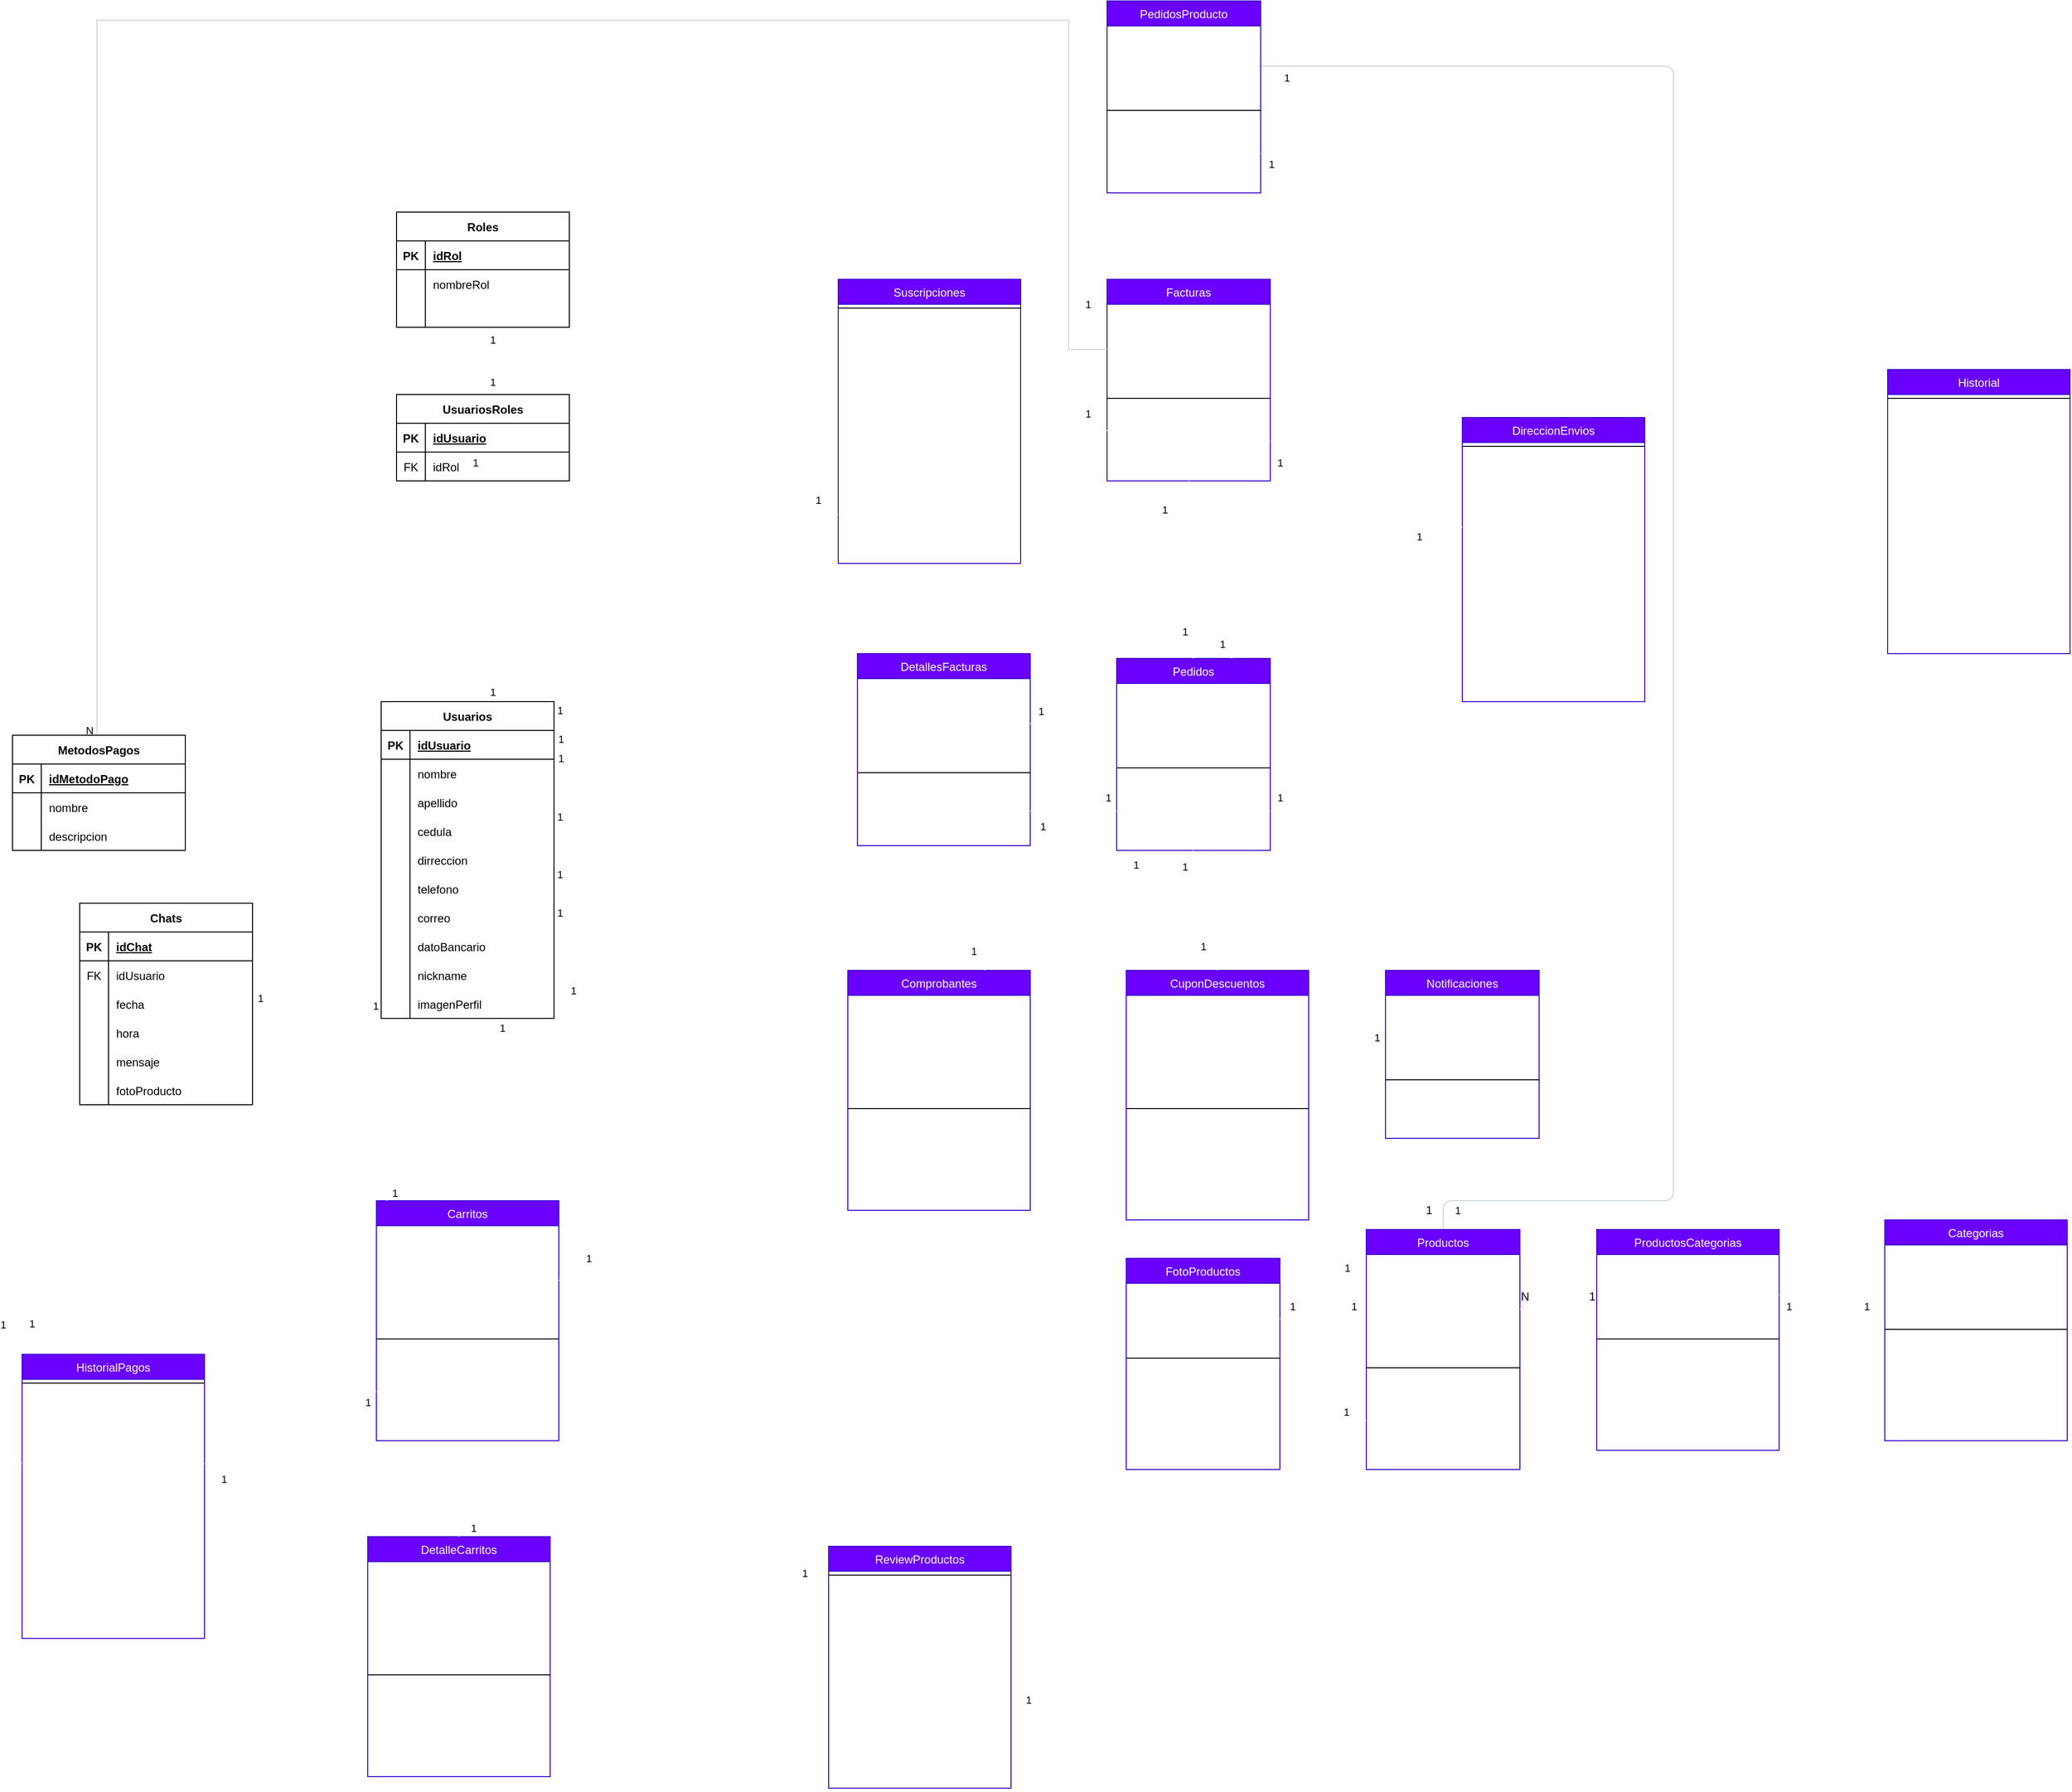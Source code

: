 <mxfile>
    <diagram id="REg8bK3iksaSxMSDPo0x" name="Página-1">
        <mxGraphModel dx="205" dy="1286" grid="1" gridSize="10" guides="1" tooltips="1" connect="1" arrows="1" fold="1" page="1" pageScale="1" pageWidth="827" pageHeight="1169" math="0" shadow="0">
            <root>
                <mxCell id="0"/>
                <mxCell id="1" parent="0"/>
                <mxCell id="6" value="Facturas" style="swimlane;fontStyle=0;align=center;verticalAlign=top;childLayout=stackLayout;horizontal=1;startSize=26;horizontalStack=0;resizeParent=1;resizeLast=0;collapsible=1;marginBottom=0;rounded=0;shadow=0;strokeWidth=1;fontSize=12;fillColor=#6a00ff;fontColor=#FFFFFF;strokeColor=#3700CC;" vertex="1" parent="1">
                    <mxGeometry x="1160" y="-400" width="170" height="210" as="geometry">
                        <mxRectangle x="550" y="140" width="160" height="26" as="alternateBounds"/>
                    </mxGeometry>
                </mxCell>
                <mxCell id="7" value="- IdFactura: int (PK)&#10;- IdUsuario: int (FK)&#10;- Fecha: date&#10;- Hora: time&#10;- Total: float&#10;- EstadoPago: string" style="text;align=left;verticalAlign=top;spacingLeft=4;spacingRight=4;overflow=hidden;rotatable=0;points=[[0,0.5],[1,0.5]];portConstraint=eastwest;fontSize=12;fontColor=#FFFFFF;" vertex="1" parent="6">
                    <mxGeometry y="26" width="170" height="94" as="geometry"/>
                </mxCell>
                <mxCell id="8" value="" style="line;html=1;strokeWidth=1;align=left;verticalAlign=middle;spacingTop=-1;spacingLeft=3;spacingRight=3;rotatable=0;labelPosition=right;points=[];portConstraint=eastwest;fontSize=12;fontColor=#FFFFFF;" vertex="1" parent="6">
                    <mxGeometry y="120" width="170" height="8" as="geometry"/>
                </mxCell>
                <mxCell id="9" value="+ constructor()&#10;+ agregarDetalleFactura()&#10;+ eliminarDetalleFactura()&#10;+ calcularTotalFactura()&#10;+actualizarestadopago()" style="text;align=left;verticalAlign=top;spacingLeft=4;spacingRight=4;overflow=hidden;rotatable=0;points=[[0,0.5],[1,0.5]];portConstraint=eastwest;fontSize=12;fontColor=#FFFFFF;" vertex="1" parent="6">
                    <mxGeometry y="128" width="170" height="82" as="geometry"/>
                </mxCell>
                <mxCell id="10" value="Pedidos" style="swimlane;fontStyle=0;align=center;verticalAlign=top;childLayout=stackLayout;horizontal=1;startSize=26;horizontalStack=0;resizeParent=1;resizeLast=0;collapsible=1;marginBottom=0;rounded=0;shadow=0;strokeWidth=1;fontSize=12;fillColor=#6a00ff;fontColor=#FFFFFF;strokeColor=#3700CC;" vertex="1" parent="1">
                    <mxGeometry x="1170" y="-5" width="160" height="200" as="geometry">
                        <mxRectangle x="550" y="140" width="160" height="26" as="alternateBounds"/>
                    </mxGeometry>
                </mxCell>
                <mxCell id="11" value="- idPedido: int (PK)&#10;- idUsuario: int (FK)&#10;- Hora: time&#10;- FechaPedido: date&#10;- Estado: string" style="text;align=left;verticalAlign=top;spacingLeft=4;spacingRight=4;overflow=hidden;rotatable=0;points=[[0,0.5],[1,0.5]];portConstraint=eastwest;fontSize=12;fontColor=#FFFFFF;" vertex="1" parent="10">
                    <mxGeometry y="26" width="160" height="84" as="geometry"/>
                </mxCell>
                <mxCell id="12" value="" style="line;html=1;strokeWidth=1;align=left;verticalAlign=middle;spacingTop=-1;spacingLeft=3;spacingRight=3;rotatable=0;labelPosition=right;points=[];portConstraint=eastwest;fontSize=12;fontColor=#FFFFFF;" vertex="1" parent="10">
                    <mxGeometry y="110" width="160" height="8" as="geometry"/>
                </mxCell>
                <mxCell id="13" value=" +constructor()&#10; + agregarProducto()&#10; + obtenerProductos()&#10; + calcularTotal()&#10; + actualizarEstado()" style="text;align=left;verticalAlign=top;spacingLeft=4;spacingRight=4;overflow=hidden;rotatable=0;points=[[0,0.5],[1,0.5]];portConstraint=eastwest;fontSize=12;fontColor=#FFFFFF;" vertex="1" parent="10">
                    <mxGeometry y="118" width="160" height="82" as="geometry"/>
                </mxCell>
                <mxCell id="14" style="edgeStyle=orthogonalEdgeStyle;rounded=1;html=1;endArrow=none;endFill=0;entryX=1;entryY=0.5;entryDx=0;entryDy=0;fillColor=#008a00;strokeColor=#CED3D7;fontColor=#FFFFFF;startArrow=none;exitX=0.5;exitY=0;exitDx=0;exitDy=0;" edge="1" parent="1" source="18" target="170">
                    <mxGeometry relative="1" as="geometry">
                        <mxPoint x="1660" y="-630" as="targetPoint"/>
                        <Array as="points">
                            <mxPoint x="1510" y="560"/>
                            <mxPoint x="1750" y="560"/>
                            <mxPoint x="1750" y="-622"/>
                        </Array>
                        <mxPoint x="1740" y="560" as="sourcePoint"/>
                    </mxGeometry>
                </mxCell>
                <mxCell id="15" value="N" style="edgeLabel;html=1;align=center;verticalAlign=middle;resizable=0;points=[];fontColor=#FFFFFF;" vertex="1" connectable="0" parent="14">
                    <mxGeometry x="0.976" y="3" relative="1" as="geometry">
                        <mxPoint y="-21" as="offset"/>
                    </mxGeometry>
                </mxCell>
                <mxCell id="16" value="1" style="edgeLabel;html=1;align=center;verticalAlign=middle;resizable=0;points=[];" vertex="1" connectable="0" parent="14">
                    <mxGeometry x="-0.952" y="-1" relative="1" as="geometry">
                        <mxPoint y="9" as="offset"/>
                    </mxGeometry>
                </mxCell>
                <mxCell id="17" value="1" style="edgeLabel;html=1;align=center;verticalAlign=middle;resizable=0;points=[];" vertex="1" connectable="0" parent="14">
                    <mxGeometry x="0.971" y="1" relative="1" as="geometry">
                        <mxPoint x="-1" y="11" as="offset"/>
                    </mxGeometry>
                </mxCell>
                <mxCell id="18" value="Productos" style="swimlane;fontStyle=0;align=center;verticalAlign=top;childLayout=stackLayout;horizontal=1;startSize=26;horizontalStack=0;resizeParent=1;resizeLast=0;collapsible=1;marginBottom=0;rounded=0;shadow=0;strokeWidth=1;fontSize=12;fillColor=#6a00ff;fontColor=#FFFFFF;strokeColor=#3700CC;" vertex="1" parent="1">
                    <mxGeometry x="1430" y="590" width="160" height="250" as="geometry">
                        <mxRectangle x="550" y="140" width="160" height="26" as="alternateBounds"/>
                    </mxGeometry>
                </mxCell>
                <mxCell id="19" value=" - idProducto: int (PK)&#10; - idPedido: int (FK)&#10; - nombre: string&#10; - precio: float&#10; - categoria: string&#10; - descripcion: string&#10; " style="text;align=left;verticalAlign=top;spacingLeft=4;spacingRight=4;overflow=hidden;rotatable=0;points=[[0,0.5],[1,0.5]];portConstraint=eastwest;fontSize=12;fontColor=#FFFFFF;" vertex="1" parent="18">
                    <mxGeometry y="26" width="160" height="114" as="geometry"/>
                </mxCell>
                <mxCell id="20" value="" style="line;html=1;strokeWidth=1;align=left;verticalAlign=middle;spacingTop=-1;spacingLeft=3;spacingRight=3;rotatable=0;labelPosition=right;points=[];portConstraint=eastwest;fontSize=12;fontColor=#FFFFFF;" vertex="1" parent="18">
                    <mxGeometry y="140" width="160" height="8" as="geometry"/>
                </mxCell>
                <mxCell id="21" value="+constructor()&#10;+mostrarDetalle() &#10;+agregarCategoria()&#10;+ actualizarPrecio()&#10;+ actualizarDescripcion()&#10;+ actualizarImagen() " style="text;align=left;verticalAlign=top;spacingLeft=4;spacingRight=4;overflow=hidden;rotatable=0;points=[[0,0.5],[1,0.5]];portConstraint=eastwest;fontSize=12;fontColor=#FFFFFF;" vertex="1" parent="18">
                    <mxGeometry y="148" width="160" height="102" as="geometry"/>
                </mxCell>
                <mxCell id="22" value="Notificaciones" style="swimlane;fontStyle=0;align=center;verticalAlign=top;childLayout=stackLayout;horizontal=1;startSize=26;horizontalStack=0;resizeParent=1;resizeLast=0;collapsible=1;marginBottom=0;rounded=0;shadow=0;strokeWidth=1;fontSize=12;fillColor=#6a00ff;fontColor=#FFFFFF;strokeColor=#3700CC;" vertex="1" parent="1">
                    <mxGeometry x="1450" y="320" width="160" height="175" as="geometry">
                        <mxRectangle x="550" y="140" width="160" height="26" as="alternateBounds"/>
                    </mxGeometry>
                </mxCell>
                <mxCell id="23" value="- idNotificacion: int (PK)&#10;- idPedido: int (FK)&#10;- fecha: date&#10;- hora: time&#10;- notificacionPedido: text" style="text;align=left;verticalAlign=top;spacingLeft=4;spacingRight=4;overflow=hidden;rotatable=0;points=[[0,0.5],[1,0.5]];portConstraint=eastwest;fontSize=12;fontColor=#FFFFFF;" vertex="1" parent="22">
                    <mxGeometry y="26" width="160" height="84" as="geometry"/>
                </mxCell>
                <mxCell id="24" value="" style="line;html=1;strokeWidth=1;align=left;verticalAlign=middle;spacingTop=-1;spacingLeft=3;spacingRight=3;rotatable=0;labelPosition=right;points=[];portConstraint=eastwest;fontSize=12;fontColor=#FFFFFF;" vertex="1" parent="22">
                    <mxGeometry y="110" width="160" height="8" as="geometry"/>
                </mxCell>
                <mxCell id="25" value="+constructor()&#10;+ enviarNotificacion() &#10;+enviarCorreo()" style="text;align=left;verticalAlign=top;spacingLeft=4;spacingRight=4;overflow=hidden;rotatable=0;points=[[0,0.5],[1,0.5]];portConstraint=eastwest;fontSize=12;fontColor=#FFFFFF;" vertex="1" parent="22">
                    <mxGeometry y="118" width="160" height="52" as="geometry"/>
                </mxCell>
                <mxCell id="26" value="DetallesFacturas" style="swimlane;fontStyle=0;align=center;verticalAlign=top;childLayout=stackLayout;horizontal=1;startSize=26;horizontalStack=0;resizeParent=1;resizeLast=0;collapsible=1;marginBottom=0;rounded=0;shadow=0;strokeWidth=1;fontSize=12;fillColor=#6a00ff;fontColor=#FFFFFF;strokeColor=#3700CC;" vertex="1" parent="1">
                    <mxGeometry x="900" y="-10" width="180" height="200" as="geometry">
                        <mxRectangle x="550" y="140" width="160" height="26" as="alternateBounds"/>
                    </mxGeometry>
                </mxCell>
                <mxCell id="27" value="- IdDetalleFactura: int (PK)&#10;- IdFactura: int (FK)&#10;- IdProducto: int (FK)&#10;- Cantidad: int&#10;- PrecioUnitario: float&#10;- Subtotal: float  " style="text;align=left;verticalAlign=top;spacingLeft=4;spacingRight=4;overflow=hidden;rotatable=0;points=[[0,0.5],[1,0.5]];portConstraint=eastwest;fontSize=12;fontColor=#FFFFFF;" vertex="1" parent="26">
                    <mxGeometry y="26" width="180" height="94" as="geometry"/>
                </mxCell>
                <mxCell id="28" value="" style="line;html=1;strokeWidth=1;align=left;verticalAlign=middle;spacingTop=-1;spacingLeft=3;spacingRight=3;rotatable=0;labelPosition=right;points=[];portConstraint=eastwest;fontSize=12;fontColor=#FFFFFF;" vertex="1" parent="26">
                    <mxGeometry y="120" width="180" height="8" as="geometry"/>
                </mxCell>
                <mxCell id="29" value="+ Constructor() &#10;+ calcularSubtotal() &#10;+ actualizarCantidad() &#10;+ actualizarPrecioUnitario()" style="text;align=left;verticalAlign=top;spacingLeft=4;spacingRight=4;overflow=hidden;rotatable=0;points=[[0,0.5],[1,0.5]];portConstraint=eastwest;fontSize=12;fontColor=#FFFFFF;" vertex="1" parent="26">
                    <mxGeometry y="128" width="180" height="72" as="geometry"/>
                </mxCell>
                <mxCell id="30" style="edgeStyle=orthogonalEdgeStyle;rounded=0;html=1;exitX=0.482;exitY=0.004;exitDx=0;exitDy=0;endArrow=none;endFill=0;entryX=0;entryY=0.5;entryDx=0;entryDy=0;fillColor=#f5f5f5;strokeColor=#CED3D7;fontColor=#FFFFFF;exitPerimeter=0;" edge="1" parent="1" source="296" target="7">
                    <mxGeometry relative="1" as="geometry">
                        <mxPoint x="1120" y="-330" as="targetPoint"/>
                        <Array as="points">
                            <mxPoint x="108" y="75"/>
                            <mxPoint x="108" y="-670"/>
                            <mxPoint x="1120" y="-670"/>
                            <mxPoint x="1120" y="-327"/>
                        </Array>
                        <mxPoint x="107.5" y="70" as="sourcePoint"/>
                    </mxGeometry>
                </mxCell>
                <mxCell id="31" value="1" style="edgeLabel;html=1;align=center;verticalAlign=middle;resizable=0;points=[];fontColor=#FFFFFF;" vertex="1" connectable="0" parent="30">
                    <mxGeometry x="0.922" relative="1" as="geometry">
                        <mxPoint x="-20" as="offset"/>
                    </mxGeometry>
                </mxCell>
                <mxCell id="32" value="1" style="edgeLabel;html=1;align=center;verticalAlign=middle;resizable=0;points=[];fontColor=#FFFFFF;" vertex="1" connectable="0" parent="30">
                    <mxGeometry x="-0.978" relative="1" as="geometry">
                        <mxPoint x="12" y="16" as="offset"/>
                    </mxGeometry>
                </mxCell>
                <mxCell id="33" value="1" style="edgeLabel;html=1;align=center;verticalAlign=middle;resizable=0;points=[];" vertex="1" connectable="0" parent="30">
                    <mxGeometry x="0.918" y="-2" relative="1" as="geometry">
                        <mxPoint x="22" as="offset"/>
                    </mxGeometry>
                </mxCell>
                <mxCell id="34" value="N" style="edgeLabel;html=1;align=center;verticalAlign=middle;resizable=0;points=[];" vertex="1" connectable="0" parent="30">
                    <mxGeometry x="-0.959" relative="1" as="geometry">
                        <mxPoint x="-8" y="37" as="offset"/>
                    </mxGeometry>
                </mxCell>
                <mxCell id="39" value="FotoProductos" style="swimlane;fontStyle=0;align=center;verticalAlign=top;childLayout=stackLayout;horizontal=1;startSize=26;horizontalStack=0;resizeParent=1;resizeLast=0;collapsible=1;marginBottom=0;rounded=0;shadow=0;strokeWidth=1;fontSize=12;fillColor=#6a00ff;fontColor=#FFFFFF;strokeColor=#3700CC;" vertex="1" parent="1">
                    <mxGeometry x="1180" y="620" width="160" height="220" as="geometry">
                        <mxRectangle x="550" y="140" width="160" height="26" as="alternateBounds"/>
                    </mxGeometry>
                </mxCell>
                <mxCell id="40" value="- idFotoProducto: int (PK)&#10;-  idProducto int (FK)&#10;- urlFoto: string&#10;- descripcion: text" style="text;align=left;verticalAlign=top;spacingLeft=4;spacingRight=4;overflow=hidden;rotatable=0;points=[[0,0.5],[1,0.5]];portConstraint=eastwest;fontSize=12;fontColor=#FFFFFF;" vertex="1" parent="39">
                    <mxGeometry y="26" width="160" height="74" as="geometry"/>
                </mxCell>
                <mxCell id="41" value="" style="line;html=1;strokeWidth=1;align=left;verticalAlign=middle;spacingTop=-1;spacingLeft=3;spacingRight=3;rotatable=0;labelPosition=right;points=[];portConstraint=eastwest;fontSize=12;fontColor=#FFFFFF;" vertex="1" parent="39">
                    <mxGeometry y="100" width="160" height="8" as="geometry"/>
                </mxCell>
                <mxCell id="42" value="+constructor()&#10;+cargarFoto()&#10;+actualizarDescripcion()&#10;+crearFotoProducto()&#10;+obtenerFotoProducto()&#10;+actualizarFotoProducto()&#10;+eliminarFotoProducto()&#10;&#10;" style="text;align=left;verticalAlign=top;spacingLeft=4;spacingRight=4;overflow=hidden;rotatable=0;points=[[0,0.5],[1,0.5]];portConstraint=eastwest;fontSize=12;fontColor=#FFFFFF;" vertex="1" parent="39">
                    <mxGeometry y="108" width="160" height="112" as="geometry"/>
                </mxCell>
                <mxCell id="43" value="Categorias" style="swimlane;fontStyle=0;align=center;verticalAlign=top;childLayout=stackLayout;horizontal=1;startSize=26;horizontalStack=0;resizeParent=1;resizeLast=0;collapsible=1;marginBottom=0;rounded=0;shadow=0;strokeWidth=1;fontSize=12;fillColor=#6a00ff;fontColor=#FFFFFF;strokeColor=#3700CC;" vertex="1" parent="1">
                    <mxGeometry x="1970" y="580" width="190" height="230" as="geometry">
                        <mxRectangle x="550" y="140" width="160" height="26" as="alternateBounds"/>
                    </mxGeometry>
                </mxCell>
                <mxCell id="44" value="-idCategoria int (PK)&#10;-nombre&#10;-descripcion&#10;" style="text;align=left;verticalAlign=top;spacingLeft=4;spacingRight=4;overflow=hidden;rotatable=0;points=[[0,0.5],[1,0.5]];portConstraint=eastwest;fontSize=12;fontColor=#FFFFFF;" vertex="1" parent="43">
                    <mxGeometry y="26" width="190" height="84" as="geometry"/>
                </mxCell>
                <mxCell id="45" value="" style="line;html=1;strokeWidth=1;align=left;verticalAlign=middle;spacingTop=-1;spacingLeft=3;spacingRight=3;rotatable=0;labelPosition=right;points=[];portConstraint=eastwest;fontSize=12;fontColor=#FFFFFF;" vertex="1" parent="43">
                    <mxGeometry y="110" width="190" height="8" as="geometry"/>
                </mxCell>
                <mxCell id="46" value="+ Constructor()&#10;+ crearCategoria()&#10;+ obtenerCategoriaPorId()&#10;+ actualizarCategoria()&#10;+ eliminarCategoria()" style="text;align=left;verticalAlign=top;spacingLeft=4;spacingRight=4;overflow=hidden;rotatable=0;points=[[0,0.5],[1,0.5]];portConstraint=eastwest;fontSize=12;fontColor=#FFFFFF;" vertex="1" parent="43">
                    <mxGeometry y="118" width="190" height="82" as="geometry"/>
                </mxCell>
                <mxCell id="47" value="Carritos" style="swimlane;fontStyle=0;align=center;verticalAlign=top;childLayout=stackLayout;horizontal=1;startSize=26;horizontalStack=0;resizeParent=1;resizeLast=0;collapsible=1;marginBottom=0;rounded=0;shadow=0;strokeWidth=1;fontSize=12;fillColor=#6a00ff;fontColor=#FFFFFF;strokeColor=#3700CC;" vertex="1" parent="1">
                    <mxGeometry x="399" y="560" width="190" height="250" as="geometry">
                        <mxRectangle x="550" y="140" width="160" height="26" as="alternateBounds"/>
                    </mxGeometry>
                </mxCell>
                <mxCell id="48" value="-idCarrito: int (PK)&#10;-idUsuario int (FK)&#10;- Fecha: date&#10;- Hora: time&#10;- Estado: string" style="text;align=left;verticalAlign=top;spacingLeft=4;spacingRight=4;overflow=hidden;rotatable=0;points=[[0,0.5],[1,0.5]];portConstraint=eastwest;fontSize=12;fontColor=#FFFFFF;" vertex="1" parent="47">
                    <mxGeometry y="26" width="190" height="114" as="geometry"/>
                </mxCell>
                <mxCell id="49" value="" style="line;html=1;strokeWidth=1;align=left;verticalAlign=middle;spacingTop=-1;spacingLeft=3;spacingRight=3;rotatable=0;labelPosition=right;points=[];portConstraint=eastwest;fontSize=12;fontColor=#FFFFFF;" vertex="1" parent="47">
                    <mxGeometry y="140" width="190" height="8" as="geometry"/>
                </mxCell>
                <mxCell id="50" value="+constructor ()&#10;+ agregarDetalleCarrito()&#10;+ eliminarDetalleCarrito()&#10;+ calcularTotalCarrito()" style="text;align=left;verticalAlign=top;spacingLeft=4;spacingRight=4;overflow=hidden;rotatable=0;points=[[0,0.5],[1,0.5]];portConstraint=eastwest;fontSize=12;fontColor=#FFFFFF;" vertex="1" parent="47">
                    <mxGeometry y="148" width="190" height="102" as="geometry"/>
                </mxCell>
                <mxCell id="51" value="DetalleCarritos" style="swimlane;fontStyle=0;align=center;verticalAlign=top;childLayout=stackLayout;horizontal=1;startSize=26;horizontalStack=0;resizeParent=1;resizeLast=0;collapsible=1;marginBottom=0;rounded=0;shadow=0;strokeWidth=1;fontSize=12;fillColor=#6a00ff;fontColor=#FFFFFF;strokeColor=#3700CC;" vertex="1" parent="1">
                    <mxGeometry x="390" y="910" width="190" height="250" as="geometry">
                        <mxRectangle x="550" y="140" width="160" height="26" as="alternateBounds"/>
                    </mxGeometry>
                </mxCell>
                <mxCell id="52" value=" - idDetalleCarrito: INT (PK)&#10; -idCarrito: INT (FK)&#10; -idProducto: INT (FK)&#10; -cantidad: INT&#10;- PrecioUnitario: float&#10;- Subtotal: float" style="text;align=left;verticalAlign=top;spacingLeft=4;spacingRight=4;overflow=hidden;rotatable=0;points=[[0,0.5],[1,0.5]];portConstraint=eastwest;fontSize=12;fontColor=#FFFFFF;" vertex="1" parent="51">
                    <mxGeometry y="26" width="190" height="114" as="geometry"/>
                </mxCell>
                <mxCell id="53" value="" style="line;html=1;strokeWidth=1;align=left;verticalAlign=middle;spacingTop=-1;spacingLeft=3;spacingRight=3;rotatable=0;labelPosition=right;points=[];portConstraint=eastwest;fontSize=12;fontColor=#FFFFFF;" vertex="1" parent="51">
                    <mxGeometry y="140" width="190" height="8" as="geometry"/>
                </mxCell>
                <mxCell id="54" value="+constructor()&#10;+ calcularSubtotal()&#10;+ actualizarCantidad()&#10;+ actualizarPrecioUnitario()" style="text;align=left;verticalAlign=top;spacingLeft=4;spacingRight=4;overflow=hidden;rotatable=0;points=[[0,0.5],[1,0.5]];portConstraint=eastwest;fontSize=12;fontColor=#FFFFFF;" vertex="1" parent="51">
                    <mxGeometry y="148" width="190" height="102" as="geometry"/>
                </mxCell>
                <mxCell id="60" value="Comprobantes" style="swimlane;fontStyle=0;align=center;verticalAlign=top;childLayout=stackLayout;horizontal=1;startSize=26;horizontalStack=0;resizeParent=1;resizeLast=0;collapsible=1;marginBottom=0;rounded=0;shadow=0;strokeWidth=1;fontSize=12;fillColor=#6a00ff;fontColor=#FFFFFF;strokeColor=#3700CC;" vertex="1" parent="1">
                    <mxGeometry x="890" y="320" width="190" height="250" as="geometry">
                        <mxRectangle x="550" y="140" width="160" height="26" as="alternateBounds"/>
                    </mxGeometry>
                </mxCell>
                <mxCell id="61" value="- IdComprobante: int (PK)&#10;- IdPedido: int (FK)&#10;- Fecha: date&#10;- Total: float&#10;- Detalles: text&#10;- EstadoPago: string" style="text;align=left;verticalAlign=top;spacingLeft=4;spacingRight=4;overflow=hidden;rotatable=0;points=[[0,0.5],[1,0.5]];portConstraint=eastwest;fontSize=12;fontColor=#FFFFFF;" vertex="1" parent="60">
                    <mxGeometry y="26" width="190" height="114" as="geometry"/>
                </mxCell>
                <mxCell id="62" value="" style="line;html=1;strokeWidth=1;align=left;verticalAlign=middle;spacingTop=-1;spacingLeft=3;spacingRight=3;rotatable=0;labelPosition=right;points=[];portConstraint=eastwest;fontSize=12;fontColor=#FFFFFF;" vertex="1" parent="60">
                    <mxGeometry y="140" width="190" height="8" as="geometry"/>
                </mxCell>
                <mxCell id="63" value="+constructor()&#10;+generarComprobante&#10;+generarPDF()&#10;+enviarCorreo()&#10;+actualizarEstadoPago()" style="text;align=left;verticalAlign=top;spacingLeft=4;spacingRight=4;overflow=hidden;rotatable=0;points=[[0,0.5],[1,0.5]];portConstraint=eastwest;fontSize=12;fontColor=#FFFFFF;" vertex="1" parent="60">
                    <mxGeometry y="148" width="190" height="102" as="geometry"/>
                </mxCell>
                <mxCell id="64" value="CuponDescuentos" style="swimlane;fontStyle=0;align=center;verticalAlign=top;childLayout=stackLayout;horizontal=1;startSize=26;horizontalStack=0;resizeParent=1;resizeLast=0;collapsible=1;marginBottom=0;rounded=0;shadow=0;strokeWidth=1;fontSize=12;fillColor=#6a00ff;fontColor=#FFFFFF;strokeColor=#3700CC;" vertex="1" parent="1">
                    <mxGeometry x="1180" y="320" width="190" height="260" as="geometry">
                        <mxRectangle x="550" y="140" width="160" height="26" as="alternateBounds"/>
                    </mxGeometry>
                </mxCell>
                <mxCell id="65" value="- IdCupon: int (PK)&#10;-idUsuarios int (FK)&#10;- codigo: string&#10;- descuento float&#10;- fechaInicio date&#10;- fechaFin date&#10;- estado string" style="text;align=left;verticalAlign=top;spacingLeft=4;spacingRight=4;overflow=hidden;rotatable=0;points=[[0,0.5],[1,0.5]];portConstraint=eastwest;fontSize=12;fontColor=#FFFFFF;" vertex="1" parent="64">
                    <mxGeometry y="26" width="190" height="114" as="geometry"/>
                </mxCell>
                <mxCell id="66" value="" style="line;html=1;strokeWidth=1;align=left;verticalAlign=middle;spacingTop=-1;spacingLeft=3;spacingRight=3;rotatable=0;labelPosition=right;points=[];portConstraint=eastwest;fontSize=12;fontColor=#FFFFFF;" vertex="1" parent="64">
                    <mxGeometry y="140" width="190" height="8" as="geometry"/>
                </mxCell>
                <mxCell id="67" value="+constructor()&#10;+aplicarDescuento&#10;+validarDescuento&#10;+obtenerDescuento &#10;+listarDescuento &#10;+filtrarDescuento&#10;+Crearcupon()" style="text;align=left;verticalAlign=top;spacingLeft=4;spacingRight=4;overflow=hidden;rotatable=0;points=[[0,0.5],[1,0.5]];portConstraint=eastwest;fontSize=12;fontColor=#FFFFFF;" vertex="1" parent="64">
                    <mxGeometry y="148" width="190" height="102" as="geometry"/>
                </mxCell>
                <mxCell id="72" value="DireccionEnvios" style="swimlane;fontStyle=0;align=center;verticalAlign=top;childLayout=stackLayout;horizontal=1;startSize=26;horizontalStack=0;resizeParent=1;resizeLast=0;collapsible=1;marginBottom=0;rounded=0;shadow=0;strokeWidth=1;fontSize=12;fillColor=#6a00ff;fontColor=#FFFFFF;strokeColor=#3700CC;" vertex="1" parent="1">
                    <mxGeometry x="1530" y="-256" width="190" height="296" as="geometry">
                        <mxRectangle x="550" y="140" width="160" height="26" as="alternateBounds"/>
                    </mxGeometry>
                </mxCell>
                <mxCell id="73" value="" style="line;html=1;strokeWidth=1;align=left;verticalAlign=middle;spacingTop=-1;spacingLeft=3;spacingRight=3;rotatable=0;labelPosition=right;points=[];portConstraint=eastwest;fontSize=12;fontColor=#FFFFFF;" vertex="1" parent="72">
                    <mxGeometry y="26" width="190" height="8" as="geometry"/>
                </mxCell>
                <mxCell id="74" value="- idDireccion int (PK)&#10;- idUsuario int (FK)&#10;-departamento: string&#10;-municipio: string&#10;-ciudad: string&#10;- pais: string&#10;- codigoPostal: string&#10;- fechaCreacion: timestamp&#10;- ultimaActualizacion: timestamp&#10;- direccion: string" style="text;align=left;verticalAlign=top;spacingLeft=4;spacingRight=4;overflow=hidden;rotatable=0;points=[[0,0.5],[1,0.5]];portConstraint=eastwest;fontSize=12;fontColor=#FFFFFF;" vertex="1" parent="72">
                    <mxGeometry y="34" width="190" height="160" as="geometry"/>
                </mxCell>
                <mxCell id="75" value="+constructor()&#10;+agregarDireccion &#10;+actualizarDirección&#10;+eliminarDireccion &#10;+listarDirecciones" style="text;align=left;verticalAlign=top;spacingLeft=4;spacingRight=4;overflow=hidden;rotatable=0;points=[[0,0.5],[1,0.5]];portConstraint=eastwest;fontSize=12;fontColor=#FFFFFF;" vertex="1" parent="72">
                    <mxGeometry y="194" width="190" height="102" as="geometry"/>
                </mxCell>
                <mxCell id="76" value="Suscripciones" style="swimlane;fontStyle=0;align=center;verticalAlign=top;childLayout=stackLayout;horizontal=1;startSize=26;horizontalStack=0;resizeParent=1;resizeLast=0;collapsible=1;marginBottom=0;rounded=0;shadow=0;strokeWidth=1;fontSize=12;fillColor=#6a00ff;fontColor=#FFFFFF;strokeColor=#3700CC;" vertex="1" parent="1">
                    <mxGeometry x="880" y="-400" width="190" height="296" as="geometry">
                        <mxRectangle x="550" y="140" width="160" height="26" as="alternateBounds"/>
                    </mxGeometry>
                </mxCell>
                <mxCell id="77" value="" style="line;html=1;strokeWidth=1;align=left;verticalAlign=middle;spacingTop=-1;spacingLeft=3;spacingRight=3;rotatable=0;labelPosition=right;points=[];portConstraint=eastwest;fontSize=12;fontColor=#FFFFFF;" vertex="1" parent="76">
                    <mxGeometry y="26" width="190" height="8" as="geometry"/>
                </mxCell>
                <mxCell id="78" value="- idSuscripcion int (PK)&#10;- idUsuario int (FK)&#10;- tipoSuscripcion: string&#10;- fechaInicio: date&#10;- fechaFin: date&#10;- estado: string" style="text;align=left;verticalAlign=top;spacingLeft=4;spacingRight=4;overflow=hidden;rotatable=0;points=[[0,0.5],[1,0.5]];portConstraint=eastwest;fontSize=12;fontColor=#FFFFFF;" vertex="1" parent="76">
                    <mxGeometry y="34" width="190" height="160" as="geometry"/>
                </mxCell>
                <mxCell id="79" value="+constructor()&#10;+crearsuscripción()&#10;+actualizarSuscripciones() &#10;+obtenerSuscripciones ()&#10;+listarSuscripciones ()&#10;+cancelarSuscripciones()" style="text;align=left;verticalAlign=top;spacingLeft=4;spacingRight=4;overflow=hidden;rotatable=0;points=[[0,0.5],[1,0.5]];portConstraint=eastwest;fontSize=12;fontColor=#FFFFFF;" vertex="1" parent="76">
                    <mxGeometry y="194" width="190" height="102" as="geometry"/>
                </mxCell>
                <mxCell id="80" value="ReviewProductos" style="swimlane;fontStyle=0;align=center;verticalAlign=top;childLayout=stackLayout;horizontal=1;startSize=26;horizontalStack=0;resizeParent=1;resizeLast=0;collapsible=1;marginBottom=0;rounded=0;shadow=0;strokeWidth=1;fontSize=12;fillColor=#6a00ff;fontColor=#FFFFFF;strokeColor=#3700CC;" vertex="1" parent="1">
                    <mxGeometry x="870" y="920" width="190" height="252" as="geometry">
                        <mxRectangle x="550" y="140" width="160" height="26" as="alternateBounds"/>
                    </mxGeometry>
                </mxCell>
                <mxCell id="81" value="" style="line;html=1;strokeWidth=1;align=left;verticalAlign=middle;spacingTop=-1;spacingLeft=3;spacingRight=3;rotatable=0;labelPosition=right;points=[];portConstraint=eastwest;fontSize=12;fontColor=#FFFFFF;" vertex="1" parent="80">
                    <mxGeometry y="26" width="190" height="8" as="geometry"/>
                </mxCell>
                <mxCell id="82" value="-idReview int (PK)&#10;- idUsuario int (FK)&#10;-idProducto int (FK)&#10;-calificacion: int&#10;-comentario : string&#10;-fecha: date" style="text;align=left;verticalAlign=top;spacingLeft=4;spacingRight=4;overflow=hidden;rotatable=0;points=[[0,0.5],[1,0.5]];portConstraint=eastwest;fontSize=12;fontColor=#FFFFFF;" vertex="1" parent="80">
                    <mxGeometry y="34" width="190" height="116" as="geometry"/>
                </mxCell>
                <mxCell id="83" value="+constructor()&#10;+agregar Review&#10;+obtenerReview &#10;+listarRieviews&#10;+filtrarRieviews&#10;+Actualizarreview()" style="text;align=left;verticalAlign=top;spacingLeft=4;spacingRight=4;overflow=hidden;rotatable=0;points=[[0,0.5],[1,0.5]];portConstraint=eastwest;fontSize=12;fontColor=#FFFFFF;" vertex="1" parent="80">
                    <mxGeometry y="150" width="190" height="102" as="geometry"/>
                </mxCell>
                <mxCell id="84" value="HistorialPagos" style="swimlane;fontStyle=0;align=center;verticalAlign=top;childLayout=stackLayout;horizontal=1;startSize=26;horizontalStack=0;resizeParent=1;resizeLast=0;collapsible=1;marginBottom=0;rounded=0;shadow=0;strokeWidth=1;fontSize=12;fillColor=#6a00ff;fontColor=#FFFFFF;strokeColor=#3700CC;" vertex="1" parent="1">
                    <mxGeometry x="30" y="720" width="190" height="296" as="geometry">
                        <mxRectangle x="550" y="140" width="160" height="26" as="alternateBounds"/>
                    </mxGeometry>
                </mxCell>
                <mxCell id="85" value="" style="line;html=1;strokeWidth=1;align=left;verticalAlign=middle;spacingTop=-1;spacingLeft=3;spacingRight=3;rotatable=0;labelPosition=right;points=[];portConstraint=eastwest;fontSize=12;fontColor=#FFFFFF;" vertex="1" parent="84">
                    <mxGeometry y="26" width="190" height="8" as="geometry"/>
                </mxCell>
                <mxCell id="86" value="- idHistorialPago int (PK)&#10;- idUsuario int (FK)&#10;- idMetodoPago int (FK)&#10;- fecha: date&#10;- hora: time&#10;- monto: float&#10;- estado: string" style="text;align=left;verticalAlign=top;spacingLeft=4;spacingRight=4;overflow=hidden;rotatable=0;points=[[0,0.5],[1,0.5]];portConstraint=eastwest;fontSize=12;fontColor=#FFFFFF;" vertex="1" parent="84">
                    <mxGeometry y="34" width="190" height="160" as="geometry"/>
                </mxCell>
                <mxCell id="87" value="+constructor()&#10;+ crearHistorialPago()&#10;+ obtenerHistorialPagoPorId()&#10;+ actualizarHistorialPago()&#10;+ eliminarHistorialPago()" style="text;align=left;verticalAlign=top;spacingLeft=4;spacingRight=4;overflow=hidden;rotatable=0;points=[[0,0.5],[1,0.5]];portConstraint=eastwest;fontSize=12;fontColor=#FFFFFF;" vertex="1" parent="84">
                    <mxGeometry y="194" width="190" height="102" as="geometry"/>
                </mxCell>
                <mxCell id="88" style="rounded=0;html=1;exitX=1;exitY=0.899;exitDx=0;exitDy=0;endArrow=none;endFill=0;fillColor=#008a00;strokeColor=#FFFFFF;fontColor=#FFFFFF;entryX=0.004;entryY=0.899;entryDx=0;entryDy=0;entryPerimeter=0;edgeStyle=orthogonalEdgeStyle;exitPerimeter=0;" edge="1" parent="1" source="316" target="288">
                    <mxGeometry relative="1" as="geometry">
                        <mxPoint x="390" y="367" as="targetPoint"/>
                        <mxPoint x="280" y="338" as="sourcePoint"/>
                    </mxGeometry>
                </mxCell>
                <mxCell id="89" value="1" style="edgeLabel;html=1;align=center;verticalAlign=middle;resizable=0;points=[];fontColor=#FFFFFF;" vertex="1" connectable="0" parent="88">
                    <mxGeometry x="0.755" y="-1" relative="1" as="geometry">
                        <mxPoint x="11" y="9" as="offset"/>
                    </mxGeometry>
                </mxCell>
                <mxCell id="90" value="N" style="edgeLabel;html=1;align=center;verticalAlign=middle;resizable=0;points=[];fontColor=#FFFFFF;" vertex="1" connectable="0" parent="88">
                    <mxGeometry x="-0.874" y="-1" relative="1" as="geometry">
                        <mxPoint y="11" as="offset"/>
                    </mxGeometry>
                </mxCell>
                <mxCell id="91" value="1" style="edgeLabel;html=1;align=center;verticalAlign=middle;resizable=0;points=[];" vertex="1" connectable="0" parent="88">
                    <mxGeometry x="-0.878" relative="1" as="geometry">
                        <mxPoint y="-18" as="offset"/>
                    </mxGeometry>
                </mxCell>
                <mxCell id="92" value="1" style="edgeLabel;html=1;align=center;verticalAlign=middle;resizable=0;points=[];" vertex="1" connectable="0" parent="88">
                    <mxGeometry x="0.883" y="1" relative="1" as="geometry">
                        <mxPoint x="1" y="-9" as="offset"/>
                    </mxGeometry>
                </mxCell>
                <mxCell id="93" style="edgeStyle=orthogonalEdgeStyle;rounded=0;html=1;endArrow=none;endFill=0;fillColor=#008a00;strokeColor=#FFFFFF;fontColor=#FFFFFF;" edge="1" parent="1" source="50">
                    <mxGeometry relative="1" as="geometry">
                        <mxPoint x="485" y="910.0" as="targetPoint"/>
                        <Array as="points">
                            <mxPoint x="380" y="759"/>
                            <mxPoint x="380" y="860"/>
                            <mxPoint x="485" y="860"/>
                        </Array>
                    </mxGeometry>
                </mxCell>
                <mxCell id="94" value="1" style="edgeLabel;html=1;align=center;verticalAlign=middle;resizable=0;points=[];fontColor=#FFFFFF;" vertex="1" connectable="0" parent="93">
                    <mxGeometry x="-0.716" y="-4" relative="1" as="geometry">
                        <mxPoint as="offset"/>
                    </mxGeometry>
                </mxCell>
                <mxCell id="95" value="N" style="edgeLabel;html=1;align=center;verticalAlign=middle;resizable=0;points=[];fontColor=#FFFFFF;" vertex="1" connectable="0" parent="93">
                    <mxGeometry x="0.663" relative="1" as="geometry">
                        <mxPoint x="-15" y="36" as="offset"/>
                    </mxGeometry>
                </mxCell>
                <mxCell id="96" value="1" style="edgeLabel;html=1;align=center;verticalAlign=middle;resizable=0;points=[];" vertex="1" connectable="0" parent="93">
                    <mxGeometry x="0.704" y="-1" relative="1" as="geometry">
                        <mxPoint x="16" y="31" as="offset"/>
                    </mxGeometry>
                </mxCell>
                <mxCell id="97" value="1" style="edgeLabel;html=1;align=center;verticalAlign=middle;resizable=0;points=[];" vertex="1" connectable="0" parent="93">
                    <mxGeometry x="-0.565" y="-2" relative="1" as="geometry">
                        <mxPoint x="12" y="-30" as="offset"/>
                    </mxGeometry>
                </mxCell>
                <mxCell id="98" style="edgeStyle=orthogonalEdgeStyle;rounded=0;html=1;endArrow=none;endFill=0;fillColor=#008a00;strokeColor=#FFFFFF;fontColor=#FFFFFF;" edge="1" parent="1" source="21">
                    <mxGeometry relative="1" as="geometry">
                        <Array as="points">
                            <mxPoint x="1380" y="789"/>
                            <mxPoint x="1380" y="1103"/>
                        </Array>
                        <mxPoint x="1061" y="1100" as="targetPoint"/>
                    </mxGeometry>
                </mxCell>
                <mxCell id="99" value="N" style="edgeLabel;html=1;align=center;verticalAlign=middle;resizable=0;points=[];fontColor=#FFFFFF;" vertex="1" connectable="0" parent="98">
                    <mxGeometry x="0.901" y="3" relative="1" as="geometry">
                        <mxPoint x="-15" y="14" as="offset"/>
                    </mxGeometry>
                </mxCell>
                <mxCell id="100" value="1" style="edgeLabel;html=1;align=center;verticalAlign=middle;resizable=0;points=[];fontColor=#FFFFFF;" vertex="1" connectable="0" parent="98">
                    <mxGeometry x="-0.824" y="2" relative="1" as="geometry">
                        <mxPoint x="28" as="offset"/>
                    </mxGeometry>
                </mxCell>
                <mxCell id="101" value="1" style="edgeLabel;html=1;align=center;verticalAlign=middle;resizable=0;points=[];" vertex="1" connectable="0" parent="98">
                    <mxGeometry x="0.926" y="2" relative="1" as="geometry">
                        <mxPoint x="-6" y="-25" as="offset"/>
                    </mxGeometry>
                </mxCell>
                <mxCell id="102" value="1" style="edgeLabel;html=1;align=center;verticalAlign=middle;resizable=0;points=[];" vertex="1" connectable="0" parent="98">
                    <mxGeometry x="-0.887" y="-3" relative="1" as="geometry">
                        <mxPoint x="18" y="-6" as="offset"/>
                    </mxGeometry>
                </mxCell>
                <mxCell id="103" style="edgeStyle=orthogonalEdgeStyle;rounded=0;html=1;entryX=-0.012;entryY=0.588;entryDx=0;entryDy=0;entryPerimeter=0;endArrow=none;endFill=0;fillColor=#008a00;strokeColor=#FFFFFF;fontColor=#FFFFFF;" edge="1" parent="1" source="40" target="19">
                    <mxGeometry relative="1" as="geometry"/>
                </mxCell>
                <mxCell id="104" value="N" style="edgeLabel;html=1;align=center;verticalAlign=middle;resizable=0;points=[];fontColor=#FFFFFF;" vertex="1" connectable="0" parent="103">
                    <mxGeometry x="-0.758" relative="1" as="geometry">
                        <mxPoint y="17" as="offset"/>
                    </mxGeometry>
                </mxCell>
                <mxCell id="105" value="1" style="edgeLabel;html=1;align=center;verticalAlign=middle;resizable=0;points=[];fontColor=#FFFFFF;" vertex="1" connectable="0" parent="103">
                    <mxGeometry x="0.633" y="-2" relative="1" as="geometry">
                        <mxPoint y="15" as="offset"/>
                    </mxGeometry>
                </mxCell>
                <mxCell id="106" value="1" style="edgeLabel;html=1;align=center;verticalAlign=middle;resizable=0;points=[];" vertex="1" connectable="0" parent="103">
                    <mxGeometry x="-0.712" y="1" relative="1" as="geometry">
                        <mxPoint y="-12" as="offset"/>
                    </mxGeometry>
                </mxCell>
                <mxCell id="107" value="1" style="edgeLabel;html=1;align=center;verticalAlign=middle;resizable=0;points=[];" vertex="1" connectable="0" parent="103">
                    <mxGeometry x="0.749" relative="1" as="geometry">
                        <mxPoint y="-13" as="offset"/>
                    </mxGeometry>
                </mxCell>
                <mxCell id="108" style="edgeStyle=orthogonalEdgeStyle;rounded=0;html=1;endArrow=none;endFill=0;entryX=-0.025;entryY=0.774;entryDx=0;entryDy=0;entryPerimeter=0;fillColor=#008a00;strokeColor=#FFFFFF;fontColor=#FFFFFF;" edge="1" parent="1" source="13" target="23">
                    <mxGeometry relative="1" as="geometry">
                        <mxPoint x="1410" y="410" as="targetPoint"/>
                        <Array as="points">
                            <mxPoint x="1400" y="154"/>
                            <mxPoint x="1400" y="410"/>
                        </Array>
                    </mxGeometry>
                </mxCell>
                <mxCell id="109" value="1" style="edgeLabel;html=1;align=center;verticalAlign=middle;resizable=0;points=[];fontColor=#FFFFFF;" vertex="1" connectable="0" parent="108">
                    <mxGeometry x="-0.908" y="-1" relative="1" as="geometry">
                        <mxPoint x="-7" y="15" as="offset"/>
                    </mxGeometry>
                </mxCell>
                <mxCell id="110" value="N" style="edgeLabel;html=1;align=center;verticalAlign=middle;resizable=0;points=[];fontColor=#FFFFFF;" vertex="1" connectable="0" parent="108">
                    <mxGeometry x="0.799" y="1" relative="1" as="geometry">
                        <mxPoint x="31" y="11" as="offset"/>
                    </mxGeometry>
                </mxCell>
                <mxCell id="111" value="1" style="edgeLabel;html=1;align=center;verticalAlign=middle;resizable=0;points=[];" vertex="1" connectable="0" parent="108">
                    <mxGeometry x="0.927" y="1" relative="1" as="geometry">
                        <mxPoint x="7" y="-19" as="offset"/>
                    </mxGeometry>
                </mxCell>
                <mxCell id="112" value="1" style="edgeLabel;html=1;align=center;verticalAlign=middle;resizable=0;points=[];" vertex="1" connectable="0" parent="108">
                    <mxGeometry x="-0.952" y="2" relative="1" as="geometry">
                        <mxPoint x="1" y="-12" as="offset"/>
                    </mxGeometry>
                </mxCell>
                <mxCell id="113" style="edgeStyle=orthogonalEdgeStyle;rounded=0;html=1;entryX=0.75;entryY=0;entryDx=0;entryDy=0;endArrow=none;endFill=0;fillColor=#008a00;strokeColor=#FFFFFF;fontColor=#FFFFFF;" edge="1" parent="1" source="9" target="10">
                    <mxGeometry relative="1" as="geometry">
                        <Array as="points">
                            <mxPoint x="1350" y="-231"/>
                            <mxPoint x="1350" y="-98"/>
                            <mxPoint x="1290" y="-98"/>
                        </Array>
                    </mxGeometry>
                </mxCell>
                <mxCell id="114" value="1" style="edgeLabel;html=1;align=center;verticalAlign=middle;resizable=0;points=[];fontColor=#FFFFFF;" vertex="1" connectable="0" parent="113">
                    <mxGeometry x="0.908" relative="1" as="geometry">
                        <mxPoint x="10" as="offset"/>
                    </mxGeometry>
                </mxCell>
                <mxCell id="115" value="1" style="edgeLabel;html=1;align=center;verticalAlign=middle;resizable=0;points=[];fontColor=#FFFFFF;" vertex="1" connectable="0" parent="113">
                    <mxGeometry x="-0.763" y="1" relative="1" as="geometry">
                        <mxPoint x="9" y="5" as="offset"/>
                    </mxGeometry>
                </mxCell>
                <mxCell id="116" value="1" style="edgeLabel;html=1;align=center;verticalAlign=middle;resizable=0;points=[];" vertex="1" connectable="0" parent="113">
                    <mxGeometry x="-0.694" y="2" relative="1" as="geometry">
                        <mxPoint x="-12" y="-5" as="offset"/>
                    </mxGeometry>
                </mxCell>
                <mxCell id="117" value="1" style="edgeLabel;html=1;align=center;verticalAlign=middle;resizable=0;points=[];" vertex="1" connectable="0" parent="113">
                    <mxGeometry x="0.785" y="-3" relative="1" as="geometry">
                        <mxPoint x="-7" y="18" as="offset"/>
                    </mxGeometry>
                </mxCell>
                <mxCell id="118" style="edgeStyle=orthogonalEdgeStyle;rounded=0;html=1;endArrow=none;endFill=0;fillColor=#008a00;strokeColor=#FFFFFF;fontColor=#FFFFFF;entryX=1.007;entryY=0.631;entryDx=0;entryDy=0;entryPerimeter=0;" edge="1" parent="1" source="9" target="258">
                    <mxGeometry relative="1" as="geometry">
                        <Array as="points">
                            <mxPoint x="1245" y="-90"/>
                            <mxPoint x="740" y="-90"/>
                            <mxPoint x="740" y="89"/>
                        </Array>
                        <mxPoint x="600" y="90" as="targetPoint"/>
                    </mxGeometry>
                </mxCell>
                <mxCell id="119" value="N" style="edgeLabel;html=1;align=center;verticalAlign=middle;resizable=0;points=[];fontColor=#FFFFFF;" vertex="1" connectable="0" parent="118">
                    <mxGeometry x="-0.947" y="1" relative="1" as="geometry">
                        <mxPoint x="14" y="6" as="offset"/>
                    </mxGeometry>
                </mxCell>
                <mxCell id="120" value="1" style="edgeLabel;html=1;align=center;verticalAlign=middle;resizable=0;points=[];" vertex="1" connectable="0" parent="118">
                    <mxGeometry x="-0.959" y="-3" relative="1" as="geometry">
                        <mxPoint x="-22" y="11" as="offset"/>
                    </mxGeometry>
                </mxCell>
                <mxCell id="121" value="1" style="edgeLabel;html=1;align=center;verticalAlign=middle;resizable=0;points=[];" vertex="1" connectable="0" parent="118">
                    <mxGeometry x="0.828" relative="1" as="geometry">
                        <mxPoint x="-75" y="10" as="offset"/>
                    </mxGeometry>
                </mxCell>
                <mxCell id="122" value="1" style="edgeLabel;html=1;align=center;verticalAlign=middle;resizable=0;points=[];" vertex="1" connectable="0" parent="118">
                    <mxGeometry x="0.852" y="-1" relative="1" as="geometry">
                        <mxPoint x="-64" y="-9" as="offset"/>
                    </mxGeometry>
                </mxCell>
                <mxCell id="123" style="edgeStyle=orthogonalEdgeStyle;rounded=0;html=1;endArrow=none;endFill=0;fillColor=#008a00;strokeColor=#FFFFFF;fontColor=#FFFFFF;" edge="1" parent="1" source="244">
                    <mxGeometry relative="1" as="geometry">
                        <Array as="points">
                            <mxPoint x="510" y="-50"/>
                            <mxPoint x="530" y="-50"/>
                        </Array>
                        <mxPoint x="505" y="-144.0" as="sourcePoint"/>
                        <mxPoint x="530" y="40" as="targetPoint"/>
                    </mxGeometry>
                </mxCell>
                <mxCell id="124" value="1" style="edgeLabel;html=1;align=center;verticalAlign=middle;resizable=0;points=[];fontColor=#FFFFFF;" vertex="1" connectable="0" parent="123">
                    <mxGeometry x="0.62" y="2" relative="1" as="geometry">
                        <mxPoint x="8" y="38" as="offset"/>
                    </mxGeometry>
                </mxCell>
                <mxCell id="125" value="N" style="edgeLabel;html=1;align=center;verticalAlign=middle;resizable=0;points=[];fontColor=#FFFFFF;" vertex="1" connectable="0" parent="123">
                    <mxGeometry x="-0.764" y="-1" relative="1" as="geometry">
                        <mxPoint x="9" y="-41" as="offset"/>
                    </mxGeometry>
                </mxCell>
                <mxCell id="126" value="1" style="edgeLabel;html=1;align=center;verticalAlign=middle;resizable=0;points=[];" vertex="1" connectable="0" parent="123">
                    <mxGeometry x="0.749" y="-2" relative="1" as="geometry">
                        <mxPoint x="-8" y="21" as="offset"/>
                    </mxGeometry>
                </mxCell>
                <mxCell id="127" value="1" style="edgeLabel;html=1;align=center;verticalAlign=middle;resizable=0;points=[];" vertex="1" connectable="0" parent="123">
                    <mxGeometry x="-0.678" y="-1" relative="1" as="geometry">
                        <mxPoint x="-7" y="-59" as="offset"/>
                    </mxGeometry>
                </mxCell>
                <mxCell id="132" style="edgeStyle=none;html=1;endArrow=none;endFill=0;fillColor=#008a00;strokeColor=#FFFFFF;fontColor=#FFFFFF;" edge="1" parent="1">
                    <mxGeometry relative="1" as="geometry">
                        <mxPoint x="510" y="-280" as="targetPoint"/>
                        <mxPoint x="509.421" y="-350" as="sourcePoint"/>
                    </mxGeometry>
                </mxCell>
                <mxCell id="133" value="1" style="edgeLabel;html=1;align=center;verticalAlign=middle;resizable=0;points=[];fontColor=#FFFFFF;" vertex="1" connectable="0" parent="132">
                    <mxGeometry x="-0.449" y="-2" relative="1" as="geometry">
                        <mxPoint x="-8" y="-9" as="offset"/>
                    </mxGeometry>
                </mxCell>
                <mxCell id="134" value="N" style="edgeLabel;html=1;align=center;verticalAlign=middle;resizable=0;points=[];fontColor=#FFFFFF;" vertex="1" connectable="0" parent="132">
                    <mxGeometry x="0.67" y="2" relative="1" as="geometry">
                        <mxPoint x="-12" as="offset"/>
                    </mxGeometry>
                </mxCell>
                <mxCell id="135" value="1" style="edgeLabel;html=1;align=center;verticalAlign=middle;resizable=0;points=[];" vertex="1" connectable="0" parent="132">
                    <mxGeometry x="-0.647" y="-1" relative="1" as="geometry">
                        <mxPoint x="11" as="offset"/>
                    </mxGeometry>
                </mxCell>
                <mxCell id="136" value="1" style="edgeLabel;html=1;align=center;verticalAlign=middle;resizable=0;points=[];" vertex="1" connectable="0" parent="132">
                    <mxGeometry x="0.62" y="-2" relative="1" as="geometry">
                        <mxPoint x="12" as="offset"/>
                    </mxGeometry>
                </mxCell>
                <mxCell id="137" style="edgeStyle=none;html=1;exitX=0;exitY=0.5;exitDx=0;exitDy=0;endArrow=none;endFill=0;entryX=1.01;entryY=0.056;entryDx=0;entryDy=0;entryPerimeter=0;fillColor=#008a00;strokeColor=#FFFFFF;fontColor=#FFFFFF;rounded=0;" edge="1" parent="1" source="79" target="257">
                    <mxGeometry relative="1" as="geometry">
                        <mxPoint x="612.4" y="58.87" as="targetPoint"/>
                        <Array as="points">
                            <mxPoint x="670" y="-155"/>
                            <mxPoint x="670" y="-60"/>
                            <mxPoint x="670" y="59"/>
                        </Array>
                    </mxGeometry>
                </mxCell>
                <mxCell id="138" value="&amp;nbsp;N" style="edgeLabel;html=1;align=center;verticalAlign=middle;resizable=0;points=[];fontColor=#FFFFFF;" vertex="1" connectable="0" parent="137">
                    <mxGeometry x="-0.903" y="3" relative="1" as="geometry">
                        <mxPoint y="12" as="offset"/>
                    </mxGeometry>
                </mxCell>
                <mxCell id="139" value="1" style="edgeLabel;html=1;align=center;verticalAlign=middle;resizable=0;points=[];fontColor=#FFFFFF;" vertex="1" connectable="0" parent="137">
                    <mxGeometry x="0.942" y="3" relative="1" as="geometry">
                        <mxPoint x="-11" y="6" as="offset"/>
                    </mxGeometry>
                </mxCell>
                <mxCell id="140" value="1" style="edgeLabel;html=1;align=center;verticalAlign=middle;resizable=0;points=[];" vertex="1" connectable="0" parent="137">
                    <mxGeometry x="-0.918" y="-1" relative="1" as="geometry">
                        <mxPoint y="-14" as="offset"/>
                    </mxGeometry>
                </mxCell>
                <mxCell id="295" value="1" style="edgeLabel;html=1;align=center;verticalAlign=middle;resizable=0;points=[];" vertex="1" connectable="0" parent="137">
                    <mxGeometry x="0.953" y="-1" relative="1" as="geometry">
                        <mxPoint x="-8" y="-9" as="offset"/>
                    </mxGeometry>
                </mxCell>
                <mxCell id="141" style="edgeStyle=orthogonalEdgeStyle;rounded=0;html=1;exitX=1;exitY=0.5;exitDx=0;exitDy=0;endArrow=none;endFill=0;entryX=0.641;entryY=1.003;entryDx=0;entryDy=0;entryPerimeter=0;fillColor=#008a00;strokeColor=#FFFFFF;fontColor=#FFFFFF;" edge="1" parent="1" source="86" target="288">
                    <mxGeometry relative="1" as="geometry">
                        <mxPoint x="520.24" y="410.172" as="targetPoint"/>
                        <Array as="points">
                            <mxPoint x="310" y="834"/>
                            <mxPoint x="310" y="520"/>
                            <mxPoint x="519" y="520"/>
                        </Array>
                    </mxGeometry>
                </mxCell>
                <mxCell id="142" value="N" style="edgeLabel;html=1;align=center;verticalAlign=middle;resizable=0;points=[];fontColor=#FFFFFF;" vertex="1" connectable="0" parent="141">
                    <mxGeometry x="-0.947" y="2" relative="1" as="geometry">
                        <mxPoint y="-12" as="offset"/>
                    </mxGeometry>
                </mxCell>
                <mxCell id="143" value="1" style="edgeLabel;html=1;align=center;verticalAlign=middle;resizable=0;points=[];fontColor=#FFFFFF;" vertex="1" connectable="0" parent="141">
                    <mxGeometry x="0.918" y="-1" relative="1" as="geometry">
                        <mxPoint x="-11" y="-21" as="offset"/>
                    </mxGeometry>
                </mxCell>
                <mxCell id="144" value="1" style="edgeLabel;html=1;align=center;verticalAlign=middle;resizable=0;points=[];" vertex="1" connectable="0" parent="141">
                    <mxGeometry x="-0.949" relative="1" as="geometry">
                        <mxPoint y="16" as="offset"/>
                    </mxGeometry>
                </mxCell>
                <mxCell id="145" value="1" style="edgeLabel;html=1;align=center;verticalAlign=middle;resizable=0;points=[];" vertex="1" connectable="0" parent="141">
                    <mxGeometry x="0.928" y="-2" relative="1" as="geometry">
                        <mxPoint x="8" y="-18" as="offset"/>
                    </mxGeometry>
                </mxCell>
                <mxCell id="146" style="edgeStyle=orthogonalEdgeStyle;rounded=1;html=1;endArrow=none;endFill=0;fillColor=#008a00;strokeColor=#FFFFFF;fontColor=#FFFFFF;exitX=1.001;exitY=0.669;exitDx=0;exitDy=0;exitPerimeter=0;" edge="1" parent="1" source="279" target="13">
                    <mxGeometry relative="1" as="geometry">
                        <mxPoint x="1250" y="210" as="targetPoint"/>
                        <Array as="points">
                            <mxPoint x="1250" y="270"/>
                        </Array>
                        <mxPoint x="610" y="270.037" as="sourcePoint"/>
                    </mxGeometry>
                </mxCell>
                <mxCell id="147" value="1" style="edgeLabel;html=1;align=center;verticalAlign=middle;resizable=0;points=[];fontColor=#FFFFFF;" vertex="1" connectable="0" parent="146">
                    <mxGeometry x="-0.836" y="-2" relative="1" as="geometry">
                        <mxPoint x="-55" y="8" as="offset"/>
                    </mxGeometry>
                </mxCell>
                <mxCell id="148" value="N" style="edgeLabel;html=1;align=center;verticalAlign=middle;resizable=0;points=[];fontColor=#FFFFFF;" vertex="1" connectable="0" parent="146">
                    <mxGeometry x="0.946" relative="1" as="geometry">
                        <mxPoint x="10" y="1" as="offset"/>
                    </mxGeometry>
                </mxCell>
                <mxCell id="149" value="1" style="edgeLabel;html=1;align=center;verticalAlign=middle;resizable=0;points=[];" vertex="1" connectable="0" parent="146">
                    <mxGeometry x="0.955" y="2" relative="1" as="geometry">
                        <mxPoint x="-7" as="offset"/>
                    </mxGeometry>
                </mxCell>
                <mxCell id="150" value="1" style="edgeLabel;html=1;align=center;verticalAlign=middle;resizable=0;points=[];" vertex="1" connectable="0" parent="146">
                    <mxGeometry x="-0.926" y="1" relative="1" as="geometry">
                        <mxPoint x="-22" y="-9" as="offset"/>
                    </mxGeometry>
                </mxCell>
                <mxCell id="151" style="edgeStyle=orthogonalEdgeStyle;rounded=0;html=1;endArrow=none;endFill=0;entryX=-0.028;entryY=0.064;entryDx=0;entryDy=0;entryPerimeter=0;fillColor=#008a00;strokeColor=#FFFFFF;fontColor=#FFFFFF;exitX=1;exitY=0.5;exitDx=0;exitDy=0;" edge="1" parent="1" source="288" target="82">
                    <mxGeometry relative="1" as="geometry">
                        <mxPoint x="700" y="1010.0" as="targetPoint"/>
                        <mxPoint x="610" y="324.037" as="sourcePoint"/>
                    </mxGeometry>
                </mxCell>
                <mxCell id="152" value="1" style="edgeLabel;html=1;align=center;verticalAlign=middle;resizable=0;points=[];fontColor=#FFFFFF;" vertex="1" connectable="0" parent="151">
                    <mxGeometry x="-0.953" y="2" relative="1" as="geometry">
                        <mxPoint y="18" as="offset"/>
                    </mxGeometry>
                </mxCell>
                <mxCell id="153" value="N" style="edgeLabel;html=1;align=center;verticalAlign=middle;resizable=0;points=[];fontColor=#FFFFFF;" vertex="1" connectable="0" parent="151">
                    <mxGeometry x="0.95" y="4" relative="1" as="geometry">
                        <mxPoint y="20" as="offset"/>
                    </mxGeometry>
                </mxCell>
                <mxCell id="154" value="1" style="edgeLabel;html=1;align=center;verticalAlign=middle;resizable=0;points=[];" vertex="1" connectable="0" parent="151">
                    <mxGeometry x="0.956" relative="1" as="geometry">
                        <mxPoint y="-14" as="offset"/>
                    </mxGeometry>
                </mxCell>
                <mxCell id="155" value="1" style="edgeLabel;html=1;align=center;verticalAlign=middle;resizable=0;points=[];" vertex="1" connectable="0" parent="151">
                    <mxGeometry x="-0.95" y="1" relative="1" as="geometry">
                        <mxPoint x="-2" y="-13" as="offset"/>
                    </mxGeometry>
                </mxCell>
                <mxCell id="156" style="edgeStyle=orthogonalEdgeStyle;rounded=0;html=1;endArrow=none;endFill=0;fillColor=#008a00;strokeColor=#FFFFFF;fontColor=#FFFFFF;exitX=0.089;exitY=1;exitDx=0;exitDy=0;exitPerimeter=0;entryX=0.058;entryY=0;entryDx=0;entryDy=0;entryPerimeter=0;" edge="1" parent="1" source="288" target="47">
                    <mxGeometry relative="1" as="geometry">
                        <mxPoint x="410" y="540" as="targetPoint"/>
                        <Array as="points">
                            <mxPoint x="420" y="430"/>
                            <mxPoint x="410" y="430"/>
                        </Array>
                        <mxPoint x="430" y="380" as="sourcePoint"/>
                    </mxGeometry>
                </mxCell>
                <mxCell id="157" value="1" style="edgeLabel;html=1;align=center;verticalAlign=middle;resizable=0;points=[];fontColor=#FFFFFF;" vertex="1" connectable="0" parent="156">
                    <mxGeometry x="-0.748" y="-3" relative="1" as="geometry">
                        <mxPoint x="-4" y="-16" as="offset"/>
                    </mxGeometry>
                </mxCell>
                <mxCell id="158" value="1" style="edgeLabel;html=1;align=center;verticalAlign=middle;resizable=0;points=[];fontColor=#FFFFFF;" vertex="1" connectable="0" parent="156">
                    <mxGeometry x="0.857" relative="1" as="geometry">
                        <mxPoint x="-6" y="4" as="offset"/>
                    </mxGeometry>
                </mxCell>
                <mxCell id="294" value="1" style="edgeLabel;html=1;align=center;verticalAlign=middle;resizable=0;points=[];" vertex="1" connectable="0" parent="156">
                    <mxGeometry x="0.917" y="-1" relative="1" as="geometry">
                        <mxPoint x="9" as="offset"/>
                    </mxGeometry>
                </mxCell>
                <mxCell id="159" style="edgeStyle=orthogonalEdgeStyle;rounded=0;html=1;entryX=0.5;entryY=0;entryDx=0;entryDy=0;endArrow=none;endFill=0;fillColor=#008a00;strokeColor=#FFFFFF;fontColor=#FFFFFF;exitX=1.007;exitY=0.607;exitDx=0;exitDy=0;exitPerimeter=0;" edge="1" parent="1" source="273" target="64">
                    <mxGeometry relative="1" as="geometry">
                        <Array as="points">
                            <mxPoint x="610" y="208"/>
                            <mxPoint x="610" y="240"/>
                            <mxPoint x="1275" y="240"/>
                        </Array>
                        <mxPoint x="610" y="180.037" as="sourcePoint"/>
                    </mxGeometry>
                </mxCell>
                <mxCell id="160" value="1" style="edgeLabel;html=1;align=center;verticalAlign=middle;resizable=0;points=[];fontColor=#FFFFFF;" vertex="1" connectable="0" parent="159">
                    <mxGeometry x="-0.861" y="-1" relative="1" as="geometry">
                        <mxPoint x="-19" y="-39" as="offset"/>
                    </mxGeometry>
                </mxCell>
                <mxCell id="161" value="N" style="edgeLabel;html=1;align=center;verticalAlign=middle;resizable=0;points=[];fontColor=#FFFFFF;" vertex="1" connectable="0" parent="159">
                    <mxGeometry x="0.93" relative="1" as="geometry">
                        <mxPoint x="15" as="offset"/>
                    </mxGeometry>
                </mxCell>
                <mxCell id="162" value="1" style="edgeLabel;html=1;align=center;verticalAlign=middle;resizable=0;points=[];" vertex="1" connectable="0" parent="159">
                    <mxGeometry x="0.938" y="-2" relative="1" as="geometry">
                        <mxPoint x="-13" as="offset"/>
                    </mxGeometry>
                </mxCell>
                <mxCell id="163" value="1" style="edgeLabel;html=1;align=center;verticalAlign=middle;resizable=0;points=[];" vertex="1" connectable="0" parent="159">
                    <mxGeometry x="-0.869" relative="1" as="geometry">
                        <mxPoint x="-20" y="-16" as="offset"/>
                    </mxGeometry>
                </mxCell>
                <mxCell id="164" style="edgeStyle=orthogonalEdgeStyle;rounded=0;html=1;endArrow=none;endFill=0;fillColor=#008a00;strokeColor=#FFFFFF;fontColor=#FFFFFF;entryX=0.193;entryY=1.007;entryDx=0;entryDy=0;entryPerimeter=0;" edge="1" parent="1" source="48" target="13">
                    <mxGeometry relative="1" as="geometry">
                        <Array as="points">
                            <mxPoint x="790" y="643"/>
                            <mxPoint x="790" y="230"/>
                            <mxPoint x="1200" y="230"/>
                            <mxPoint x="1200" y="196"/>
                        </Array>
                    </mxGeometry>
                </mxCell>
                <mxCell id="165" value="1" style="edgeLabel;html=1;align=center;verticalAlign=middle;resizable=0;points=[];fontColor=#FFFFFF;" vertex="1" connectable="0" parent="164">
                    <mxGeometry x="-0.95" y="-1" relative="1" as="geometry">
                        <mxPoint x="5" y="6" as="offset"/>
                    </mxGeometry>
                </mxCell>
                <mxCell id="166" value="1" style="edgeLabel;html=1;align=center;verticalAlign=middle;resizable=0;points=[];fontColor=#FFFFFF;" vertex="1" connectable="0" parent="164">
                    <mxGeometry x="0.922" y="3" relative="1" as="geometry">
                        <mxPoint x="18" y="-17" as="offset"/>
                    </mxGeometry>
                </mxCell>
                <mxCell id="167" value="1" style="edgeLabel;html=1;align=center;verticalAlign=middle;resizable=0;points=[];" vertex="1" connectable="0" parent="164">
                    <mxGeometry x="0.909" relative="1" as="geometry">
                        <mxPoint x="3" y="-20" as="offset"/>
                    </mxGeometry>
                </mxCell>
                <mxCell id="168" value="1" style="edgeLabel;html=1;align=center;verticalAlign=middle;resizable=0;points=[];" vertex="1" connectable="0" parent="164">
                    <mxGeometry x="-0.897" y="-2" relative="1" as="geometry">
                        <mxPoint x="-24" y="-25" as="offset"/>
                    </mxGeometry>
                </mxCell>
                <mxCell id="169" value="PedidosProducto" style="swimlane;fontStyle=0;align=center;verticalAlign=top;childLayout=stackLayout;horizontal=1;startSize=26;horizontalStack=0;resizeParent=1;resizeLast=0;collapsible=1;marginBottom=0;rounded=0;shadow=0;strokeWidth=1;fontSize=12;fillColor=#6a00ff;fontColor=#FFFFFF;strokeColor=#3700CC;" vertex="1" parent="1">
                    <mxGeometry x="1160" y="-690" width="160" height="200" as="geometry">
                        <mxRectangle x="550" y="140" width="160" height="26" as="alternateBounds"/>
                    </mxGeometry>
                </mxCell>
                <mxCell id="170" value="- idPedido: int (PK)&#10;-idProducto int (FK)&#10;- cantidad int&#10;" style="text;align=left;verticalAlign=top;spacingLeft=4;spacingRight=4;overflow=hidden;rotatable=0;points=[[0,0.5],[1,0.5]];portConstraint=eastwest;fontSize=12;fontColor=#FFFFFF;" vertex="1" parent="169">
                    <mxGeometry y="26" width="160" height="84" as="geometry"/>
                </mxCell>
                <mxCell id="171" value="" style="line;html=1;strokeWidth=1;align=left;verticalAlign=middle;spacingTop=-1;spacingLeft=3;spacingRight=3;rotatable=0;labelPosition=right;points=[];portConstraint=eastwest;fontSize=12;fontColor=#FFFFFF;" vertex="1" parent="169">
                    <mxGeometry y="110" width="160" height="8" as="geometry"/>
                </mxCell>
                <mxCell id="172" value=" +constructor()&#10; + agregarProducto()&#10; + obtenerProductos()&#10; + calcularTotal()&#10; + actualizarEstado()" style="text;align=left;verticalAlign=top;spacingLeft=4;spacingRight=4;overflow=hidden;rotatable=0;points=[[0,0.5],[1,0.5]];portConstraint=eastwest;fontSize=12;fontColor=#FFFFFF;" vertex="1" parent="169">
                    <mxGeometry y="118" width="160" height="82" as="geometry"/>
                </mxCell>
                <mxCell id="173" style="edgeStyle=orthogonalEdgeStyle;rounded=1;html=1;endArrow=none;endFill=0;fillColor=#008a00;strokeColor=#FFFFFF;fontColor=#FFFFFF;" edge="1" parent="1" source="172" target="10">
                    <mxGeometry relative="1" as="geometry">
                        <Array as="points">
                            <mxPoint x="1380" y="-531"/>
                            <mxPoint x="1380" y="-130"/>
                            <mxPoint x="1250" y="-130"/>
                        </Array>
                    </mxGeometry>
                </mxCell>
                <mxCell id="174" value="1" style="edgeLabel;html=1;align=center;verticalAlign=middle;resizable=0;points=[];fontColor=#FFFFFF;" vertex="1" connectable="0" parent="173">
                    <mxGeometry x="0.927" y="2" relative="1" as="geometry">
                        <mxPoint x="8" as="offset"/>
                    </mxGeometry>
                </mxCell>
                <mxCell id="175" value="N" style="edgeLabel;html=1;align=center;verticalAlign=middle;resizable=0;points=[];fontColor=#FFFFFF;" vertex="1" connectable="0" parent="173">
                    <mxGeometry x="-0.88" y="-4" relative="1" as="geometry">
                        <mxPoint x="-33" y="-13" as="offset"/>
                    </mxGeometry>
                </mxCell>
                <mxCell id="176" value="1" style="edgeLabel;html=1;align=center;verticalAlign=middle;resizable=0;points=[];" vertex="1" connectable="0" parent="173">
                    <mxGeometry x="-0.97" relative="1" as="geometry">
                        <mxPoint y="11" as="offset"/>
                    </mxGeometry>
                </mxCell>
                <mxCell id="177" value="1" style="edgeLabel;html=1;align=center;verticalAlign=middle;resizable=0;points=[];" vertex="1" connectable="0" parent="173">
                    <mxGeometry x="0.922" y="-1" relative="1" as="geometry">
                        <mxPoint x="-8" as="offset"/>
                    </mxGeometry>
                </mxCell>
                <mxCell id="178" style="edgeStyle=orthogonalEdgeStyle;rounded=1;html=1;entryX=0.75;entryY=0;entryDx=0;entryDy=0;endArrow=none;endFill=0;fillColor=#008a00;strokeColor=#FFFFFF;fontColor=#FFFFFF;" edge="1" parent="1" source="13" target="60">
                    <mxGeometry relative="1" as="geometry">
                        <Array as="points">
                            <mxPoint x="1140" y="154"/>
                            <mxPoint x="1140" y="260"/>
                            <mxPoint x="1033" y="260"/>
                        </Array>
                    </mxGeometry>
                </mxCell>
                <mxCell id="179" value="1" style="edgeLabel;html=1;align=center;verticalAlign=middle;resizable=0;points=[];fontColor=#FFFFFF;" vertex="1" connectable="0" parent="178">
                    <mxGeometry x="0.888" y="-1" relative="1" as="geometry">
                        <mxPoint x="9" y="-3" as="offset"/>
                    </mxGeometry>
                </mxCell>
                <mxCell id="180" value="1" style="edgeLabel;html=1;align=center;verticalAlign=middle;resizable=0;points=[];fontColor=#FFFFFF;" vertex="1" connectable="0" parent="178">
                    <mxGeometry x="-0.71" relative="1" as="geometry">
                        <mxPoint x="20" as="offset"/>
                    </mxGeometry>
                </mxCell>
                <mxCell id="181" value="1" style="edgeLabel;html=1;align=center;verticalAlign=middle;resizable=0;points=[];" vertex="1" connectable="0" parent="178">
                    <mxGeometry x="0.909" y="2" relative="1" as="geometry">
                        <mxPoint x="-14" y="-6" as="offset"/>
                    </mxGeometry>
                </mxCell>
                <mxCell id="182" value="1" style="edgeLabel;html=1;align=center;verticalAlign=middle;resizable=0;points=[];" vertex="1" connectable="0" parent="178">
                    <mxGeometry x="-0.939" y="-1" relative="1" as="geometry">
                        <mxPoint y="-13" as="offset"/>
                    </mxGeometry>
                </mxCell>
                <mxCell id="183" style="edgeStyle=orthogonalEdgeStyle;rounded=1;html=1;entryX=-0.025;entryY=-0.019;entryDx=0;entryDy=0;entryPerimeter=0;endArrow=none;endFill=0;fillColor=#008a00;strokeColor=#FFFFFF;fontColor=#FFFFFF;" edge="1" parent="1" source="29" target="19">
                    <mxGeometry relative="1" as="geometry">
                        <Array as="points">
                            <mxPoint x="1130" y="154"/>
                            <mxPoint x="1130" y="614"/>
                        </Array>
                    </mxGeometry>
                </mxCell>
                <mxCell id="184" value="N" style="edgeLabel;html=1;align=center;verticalAlign=middle;resizable=0;points=[];fontColor=#FFFFFF;" vertex="1" connectable="0" parent="183">
                    <mxGeometry x="-0.969" y="-2" relative="1" as="geometry">
                        <mxPoint y="-16" as="offset"/>
                    </mxGeometry>
                </mxCell>
                <mxCell id="185" value="1" style="edgeLabel;html=1;align=center;verticalAlign=middle;resizable=0;points=[];fontColor=#FFFFFF;" vertex="1" connectable="0" parent="183">
                    <mxGeometry x="0.92" y="4" relative="1" as="geometry">
                        <mxPoint x="16" y="-10" as="offset"/>
                    </mxGeometry>
                </mxCell>
                <mxCell id="186" value="1" style="edgeLabel;html=1;align=center;verticalAlign=middle;resizable=0;points=[];" vertex="1" connectable="0" parent="183">
                    <mxGeometry x="-0.97" relative="1" as="geometry">
                        <mxPoint x="1" y="16" as="offset"/>
                    </mxGeometry>
                </mxCell>
                <mxCell id="187" value="1" style="edgeLabel;html=1;align=center;verticalAlign=middle;resizable=0;points=[];" vertex="1" connectable="0" parent="183">
                    <mxGeometry x="0.952" y="-2" relative="1" as="geometry">
                        <mxPoint x="3" y="14" as="offset"/>
                    </mxGeometry>
                </mxCell>
                <mxCell id="188" value="ProductosCategorias" style="swimlane;fontStyle=0;align=center;verticalAlign=top;childLayout=stackLayout;horizontal=1;startSize=26;horizontalStack=0;resizeParent=1;resizeLast=0;collapsible=1;marginBottom=0;rounded=0;shadow=0;strokeWidth=1;fontSize=12;fillColor=#6a00ff;fontColor=#FFFFFF;strokeColor=#3700CC;" vertex="1" parent="1">
                    <mxGeometry x="1670" y="590" width="190" height="230" as="geometry">
                        <mxRectangle x="550" y="140" width="160" height="26" as="alternateBounds"/>
                    </mxGeometry>
                </mxCell>
                <mxCell id="189" value="- idProducto (FK)&#10;-idCategoria (FK)" style="text;align=left;verticalAlign=top;spacingLeft=4;spacingRight=4;overflow=hidden;rotatable=0;points=[[0,0.5],[1,0.5]];portConstraint=eastwest;fontSize=12;fontColor=#FFFFFF;" vertex="1" parent="188">
                    <mxGeometry y="26" width="190" height="84" as="geometry"/>
                </mxCell>
                <mxCell id="190" value="" style="line;html=1;strokeWidth=1;align=left;verticalAlign=middle;spacingTop=-1;spacingLeft=3;spacingRight=3;rotatable=0;labelPosition=right;points=[];portConstraint=eastwest;fontSize=12;fontColor=#FFFFFF;" vertex="1" parent="188">
                    <mxGeometry y="110" width="190" height="8" as="geometry"/>
                </mxCell>
                <mxCell id="191" value="+ Constructor()&#10;+ crearCategoria()&#10;+ obtenerCategoriaPorId()&#10;+ actualizarCategoria()&#10;+ eliminarCategoria()" style="text;align=left;verticalAlign=top;spacingLeft=4;spacingRight=4;overflow=hidden;rotatable=0;points=[[0,0.5],[1,0.5]];portConstraint=eastwest;fontSize=12;fontColor=#FFFFFF;" vertex="1" parent="188">
                    <mxGeometry y="118" width="190" height="82" as="geometry"/>
                </mxCell>
                <mxCell id="192" style="edgeStyle=orthogonalEdgeStyle;rounded=1;html=1;entryX=-0.006;entryY=0.666;entryDx=0;entryDy=0;entryPerimeter=0;endArrow=none;endFill=0;fillColor=#008a00;strokeColor=#FFFFFF;fontColor=#FFFFFF;" edge="1" parent="1" source="19" target="189">
                    <mxGeometry relative="1" as="geometry">
                        <Array as="points">
                            <mxPoint x="1669" y="673"/>
                        </Array>
                    </mxGeometry>
                </mxCell>
                <mxCell id="193" value="1" style="edgeLabel;html=1;align=center;verticalAlign=middle;resizable=0;points=[];fontColor=#FFFFFF;" vertex="1" connectable="0" parent="192">
                    <mxGeometry x="-0.747" y="1" relative="1" as="geometry">
                        <mxPoint y="8" as="offset"/>
                    </mxGeometry>
                </mxCell>
                <mxCell id="194" value="N" style="edgeLabel;html=1;align=center;verticalAlign=middle;resizable=0;points=[];fontColor=#FFFFFF;" vertex="1" connectable="0" parent="192">
                    <mxGeometry x="0.769" y="-2" relative="1" as="geometry">
                        <mxPoint y="5" as="offset"/>
                    </mxGeometry>
                </mxCell>
                <mxCell id="195" style="edgeStyle=orthogonalEdgeStyle;rounded=1;html=1;entryX=-0.014;entryY=0.62;entryDx=0;entryDy=0;entryPerimeter=0;endArrow=none;endFill=0;fillColor=#008a00;strokeColor=#FFFFFF;fontColor=#FFFFFF;" edge="1" parent="1" source="189" target="44">
                    <mxGeometry relative="1" as="geometry"/>
                </mxCell>
                <mxCell id="196" value="N" style="edgeLabel;html=1;align=center;verticalAlign=middle;resizable=0;points=[];fontColor=#FFFFFF;" vertex="1" connectable="0" parent="195">
                    <mxGeometry x="-0.73" y="1" relative="1" as="geometry">
                        <mxPoint x="-5" y="-7" as="offset"/>
                    </mxGeometry>
                </mxCell>
                <mxCell id="197" value="1" style="edgeLabel;html=1;align=center;verticalAlign=middle;resizable=0;points=[];fontColor=#FFFFFF;" vertex="1" connectable="0" parent="195">
                    <mxGeometry x="0.728" y="2" relative="1" as="geometry">
                        <mxPoint x="-1" y="-6" as="offset"/>
                    </mxGeometry>
                </mxCell>
                <mxCell id="198" value="1" style="edgeLabel;html=1;align=center;verticalAlign=middle;resizable=0;points=[];" vertex="1" connectable="0" parent="195">
                    <mxGeometry x="0.295" y="1" relative="1" as="geometry">
                        <mxPoint x="21" y="13" as="offset"/>
                    </mxGeometry>
                </mxCell>
                <mxCell id="199" value="1" style="edgeLabel;html=1;align=center;verticalAlign=middle;resizable=0;points=[];" vertex="1" connectable="0" parent="195">
                    <mxGeometry x="-0.254" y="-1" relative="1" as="geometry">
                        <mxPoint x="-30" y="11" as="offset"/>
                    </mxGeometry>
                </mxCell>
                <mxCell id="200" style="edgeStyle=orthogonalEdgeStyle;rounded=0;html=1;endArrow=none;endFill=0;fillColor=#008a00;strokeColor=#FFFFFF;fontColor=#FFFFFF;entryX=0;entryY=0.5;entryDx=0;entryDy=0;exitX=1.001;exitY=0.636;exitDx=0;exitDy=0;exitPerimeter=0;" edge="1" parent="1" target="74" source="264">
                    <mxGeometry relative="1" as="geometry">
                        <Array as="points">
                            <mxPoint x="860" y="149"/>
                            <mxPoint x="860" y="-70"/>
                            <mxPoint x="1400" y="-70"/>
                            <mxPoint x="1400" y="-142"/>
                        </Array>
                        <mxPoint x="610" y="150" as="sourcePoint"/>
                        <mxPoint x="1540" y="-141.92" as="targetPoint"/>
                    </mxGeometry>
                </mxCell>
                <mxCell id="201" value="1" style="edgeLabel;html=1;align=center;verticalAlign=middle;resizable=0;points=[];fontColor=#FFFFFF;" vertex="1" connectable="0" parent="200">
                    <mxGeometry x="-0.885" y="-6" relative="1" as="geometry">
                        <mxPoint x="-65" y="-16" as="offset"/>
                    </mxGeometry>
                </mxCell>
                <mxCell id="202" value="1" style="edgeLabel;html=1;align=center;verticalAlign=middle;resizable=0;points=[];fontColor=#FFFFFF;" vertex="1" connectable="0" parent="200">
                    <mxGeometry x="0.926" relative="1" as="geometry">
                        <mxPoint y="-10" as="offset"/>
                    </mxGeometry>
                </mxCell>
                <mxCell id="203" value="1" style="edgeLabel;html=1;align=center;verticalAlign=middle;resizable=0;points=[];" vertex="1" connectable="0" parent="200">
                    <mxGeometry x="0.951" y="-2" relative="1" as="geometry">
                        <mxPoint x="-15" y="8" as="offset"/>
                    </mxGeometry>
                </mxCell>
                <mxCell id="204" value="1" style="edgeLabel;html=1;align=center;verticalAlign=middle;resizable=0;points=[];" vertex="1" connectable="0" parent="200">
                    <mxGeometry x="-0.681" y="-2" relative="1" as="geometry">
                        <mxPoint x="-192" y="9" as="offset"/>
                    </mxGeometry>
                </mxCell>
                <mxCell id="205" value="1" style="edgeStyle=orthogonalEdgeStyle;rounded=0;html=1;entryX=0;entryY=0.5;entryDx=0;entryDy=0;endArrow=none;endFill=0;fillColor=#008a00;strokeColor=#FFFFFF;fontColor=#FFFFFF;exitX=0.276;exitY=1.001;exitDx=0;exitDy=0;exitPerimeter=0;" edge="1" parent="1" source="303" target="86">
                    <mxGeometry x="-0.986" y="-10" relative="1" as="geometry">
                        <mxPoint as="offset"/>
                        <mxPoint x="70" y="200" as="sourcePoint"/>
                    </mxGeometry>
                </mxCell>
                <mxCell id="206" value="1" style="edgeLabel;html=1;align=center;verticalAlign=middle;resizable=0;points=[];fontColor=#FFFFFF;" vertex="1" connectable="0" parent="205">
                    <mxGeometry x="-0.904" y="1" relative="1" as="geometry">
                        <mxPoint x="3" y="-26" as="offset"/>
                    </mxGeometry>
                </mxCell>
                <mxCell id="207" value="1" style="edgeLabel;html=1;align=center;verticalAlign=middle;resizable=0;points=[];" vertex="1" connectable="0" parent="205">
                    <mxGeometry x="0.556" y="3" relative="1" as="geometry">
                        <mxPoint x="17" y="-1" as="offset"/>
                    </mxGeometry>
                </mxCell>
                <mxCell id="208" value="1" style="edgeLabel;html=1;align=center;verticalAlign=middle;resizable=0;points=[];" vertex="1" connectable="0" parent="205">
                    <mxGeometry x="0.584" relative="1" as="geometry">
                        <mxPoint x="-10" y="-10" as="offset"/>
                    </mxGeometry>
                </mxCell>
                <mxCell id="209" style="edgeStyle=orthogonalEdgeStyle;rounded=1;html=1;entryX=0.007;entryY=0.362;entryDx=0;entryDy=0;entryPerimeter=0;endArrow=none;endFill=0;fillColor=#008a00;strokeColor=#FFFFFF;fontColor=#FFFFFF;" edge="1" parent="1" source="27" target="9">
                    <mxGeometry relative="1" as="geometry"/>
                </mxCell>
                <mxCell id="210" value="1" style="edgeLabel;html=1;align=center;verticalAlign=middle;resizable=0;points=[];fontColor=#FFFFFF;" vertex="1" connectable="0" parent="209">
                    <mxGeometry x="0.659" y="-1" relative="1" as="geometry">
                        <mxPoint x="19" y="-12" as="offset"/>
                    </mxGeometry>
                </mxCell>
                <mxCell id="211" value="N" style="edgeLabel;html=1;align=center;verticalAlign=middle;resizable=0;points=[];fontColor=#FFFFFF;" vertex="1" connectable="0" parent="209">
                    <mxGeometry x="-0.649" y="4" relative="1" as="geometry">
                        <mxPoint x="-26" y="35" as="offset"/>
                    </mxGeometry>
                </mxCell>
                <mxCell id="212" value="1" style="edgeLabel;html=1;align=center;verticalAlign=middle;resizable=0;points=[];" vertex="1" connectable="0" parent="209">
                    <mxGeometry x="-0.945" y="1" relative="1" as="geometry">
                        <mxPoint y="-12" as="offset"/>
                    </mxGeometry>
                </mxCell>
                <mxCell id="213" value="1" style="edgeLabel;html=1;align=center;verticalAlign=middle;resizable=0;points=[];" vertex="1" connectable="0" parent="209">
                    <mxGeometry x="0.92" y="-1" relative="1" as="geometry">
                        <mxPoint x="-6" y="-19" as="offset"/>
                    </mxGeometry>
                </mxCell>
                <mxCell id="214" value="1" style="text;html=1;align=center;verticalAlign=middle;resizable=0;points=[];autosize=1;strokeColor=none;fillColor=none;" vertex="1" parent="1">
                    <mxGeometry x="1650" y="645" width="30" height="30" as="geometry"/>
                </mxCell>
                <mxCell id="215" value="N" style="text;html=1;align=center;verticalAlign=middle;resizable=0;points=[];autosize=1;strokeColor=none;fillColor=none;" vertex="1" parent="1">
                    <mxGeometry x="1580" y="645" width="30" height="30" as="geometry"/>
                </mxCell>
                <mxCell id="219" value="1" style="text;html=1;align=center;verticalAlign=middle;resizable=0;points=[];autosize=1;strokeColor=none;fillColor=none;" vertex="1" parent="1">
                    <mxGeometry x="1480" y="555" width="30" height="30" as="geometry"/>
                </mxCell>
                <mxCell id="220" value="Historial" style="swimlane;fontStyle=0;align=center;verticalAlign=top;childLayout=stackLayout;horizontal=1;startSize=26;horizontalStack=0;resizeParent=1;resizeLast=0;collapsible=1;marginBottom=0;rounded=0;shadow=0;strokeWidth=1;fontSize=12;fillColor=#6a00ff;fontColor=#FFFFFF;strokeColor=#3700CC;" vertex="1" parent="1">
                    <mxGeometry x="1973" y="-306" width="190" height="296" as="geometry">
                        <mxRectangle x="550" y="140" width="160" height="26" as="alternateBounds"/>
                    </mxGeometry>
                </mxCell>
                <mxCell id="221" value="" style="line;html=1;strokeWidth=1;align=left;verticalAlign=middle;spacingTop=-1;spacingLeft=3;spacingRight=3;rotatable=0;labelPosition=right;points=[];portConstraint=eastwest;fontSize=12;fontColor=#FFFFFF;" vertex="1" parent="220">
                    <mxGeometry y="26" width="190" height="8" as="geometry"/>
                </mxCell>
                <mxCell id="222" value="-idHistorial (PK)" style="text;align=left;verticalAlign=top;spacingLeft=4;spacingRight=4;overflow=hidden;rotatable=0;points=[[0,0.5],[1,0.5]];portConstraint=eastwest;fontSize=12;fontColor=#FFFFFF;" vertex="1" parent="220">
                    <mxGeometry y="34" width="190" height="160" as="geometry"/>
                </mxCell>
                <mxCell id="223" value="+constructor()" style="text;align=left;verticalAlign=top;spacingLeft=4;spacingRight=4;overflow=hidden;rotatable=0;points=[[0,0.5],[1,0.5]];portConstraint=eastwest;fontSize=12;fontColor=#FFFFFF;" vertex="1" parent="220">
                    <mxGeometry y="194" width="190" height="102" as="geometry"/>
                </mxCell>
                <mxCell id="224" value="Roles" style="shape=table;startSize=30;container=1;collapsible=1;childLayout=tableLayout;fixedRows=1;rowLines=0;fontStyle=1;align=center;resizeLast=1;" vertex="1" parent="1">
                    <mxGeometry x="420" y="-470" width="180" height="120" as="geometry"/>
                </mxCell>
                <mxCell id="225" value="" style="shape=tableRow;horizontal=0;startSize=0;swimlaneHead=0;swimlaneBody=0;fillColor=none;collapsible=0;dropTarget=0;points=[[0,0.5],[1,0.5]];portConstraint=eastwest;top=0;left=0;right=0;bottom=1;" vertex="1" parent="224">
                    <mxGeometry y="30" width="180" height="30" as="geometry"/>
                </mxCell>
                <mxCell id="226" value="PK" style="shape=partialRectangle;connectable=0;fillColor=none;top=0;left=0;bottom=0;right=0;fontStyle=1;overflow=hidden;" vertex="1" parent="225">
                    <mxGeometry width="30" height="30" as="geometry">
                        <mxRectangle width="30" height="30" as="alternateBounds"/>
                    </mxGeometry>
                </mxCell>
                <mxCell id="227" value="idRol" style="shape=partialRectangle;connectable=0;fillColor=none;top=0;left=0;bottom=0;right=0;align=left;spacingLeft=6;fontStyle=5;overflow=hidden;" vertex="1" parent="225">
                    <mxGeometry x="30" width="150" height="30" as="geometry">
                        <mxRectangle width="150" height="30" as="alternateBounds"/>
                    </mxGeometry>
                </mxCell>
                <mxCell id="228" value="" style="shape=tableRow;horizontal=0;startSize=0;swimlaneHead=0;swimlaneBody=0;fillColor=none;collapsible=0;dropTarget=0;points=[[0,0.5],[1,0.5]];portConstraint=eastwest;top=0;left=0;right=0;bottom=0;" vertex="1" parent="224">
                    <mxGeometry y="60" width="180" height="30" as="geometry"/>
                </mxCell>
                <mxCell id="229" value="" style="shape=partialRectangle;connectable=0;fillColor=none;top=0;left=0;bottom=0;right=0;editable=1;overflow=hidden;" vertex="1" parent="228">
                    <mxGeometry width="30" height="30" as="geometry">
                        <mxRectangle width="30" height="30" as="alternateBounds"/>
                    </mxGeometry>
                </mxCell>
                <mxCell id="230" value="nombreRol" style="shape=partialRectangle;connectable=0;fillColor=none;top=0;left=0;bottom=0;right=0;align=left;spacingLeft=6;overflow=hidden;" vertex="1" parent="228">
                    <mxGeometry x="30" width="150" height="30" as="geometry">
                        <mxRectangle width="150" height="30" as="alternateBounds"/>
                    </mxGeometry>
                </mxCell>
                <mxCell id="237" style="shape=tableRow;horizontal=0;startSize=0;swimlaneHead=0;swimlaneBody=0;fillColor=none;collapsible=0;dropTarget=0;points=[[0,0.5],[1,0.5]];portConstraint=eastwest;top=0;left=0;right=0;bottom=0;" vertex="1" parent="224">
                    <mxGeometry y="90" width="180" height="30" as="geometry"/>
                </mxCell>
                <mxCell id="238" style="shape=partialRectangle;connectable=0;fillColor=none;top=0;left=0;bottom=0;right=0;editable=1;overflow=hidden;" vertex="1" parent="237">
                    <mxGeometry width="30" height="30" as="geometry">
                        <mxRectangle width="30" height="30" as="alternateBounds"/>
                    </mxGeometry>
                </mxCell>
                <mxCell id="239" style="shape=partialRectangle;connectable=0;fillColor=none;top=0;left=0;bottom=0;right=0;align=left;spacingLeft=6;overflow=hidden;" vertex="1" parent="237">
                    <mxGeometry x="30" width="150" height="30" as="geometry">
                        <mxRectangle width="150" height="30" as="alternateBounds"/>
                    </mxGeometry>
                </mxCell>
                <mxCell id="240" value="UsuariosRoles" style="shape=table;startSize=30;container=1;collapsible=1;childLayout=tableLayout;fixedRows=1;rowLines=0;fontStyle=1;align=center;resizeLast=1;" vertex="1" parent="1">
                    <mxGeometry x="420" y="-280" width="180" height="90" as="geometry"/>
                </mxCell>
                <mxCell id="241" value="" style="shape=tableRow;horizontal=0;startSize=0;swimlaneHead=0;swimlaneBody=0;fillColor=none;collapsible=0;dropTarget=0;points=[[0,0.5],[1,0.5]];portConstraint=eastwest;top=0;left=0;right=0;bottom=1;" vertex="1" parent="240">
                    <mxGeometry y="30" width="180" height="30" as="geometry"/>
                </mxCell>
                <mxCell id="242" value="PK" style="shape=partialRectangle;connectable=0;fillColor=none;top=0;left=0;bottom=0;right=0;fontStyle=1;overflow=hidden;" vertex="1" parent="241">
                    <mxGeometry width="30" height="30" as="geometry">
                        <mxRectangle width="30" height="30" as="alternateBounds"/>
                    </mxGeometry>
                </mxCell>
                <mxCell id="243" value="idUsuario" style="shape=partialRectangle;connectable=0;fillColor=none;top=0;left=0;bottom=0;right=0;align=left;spacingLeft=6;fontStyle=5;overflow=hidden;" vertex="1" parent="241">
                    <mxGeometry x="30" width="150" height="30" as="geometry">
                        <mxRectangle width="150" height="30" as="alternateBounds"/>
                    </mxGeometry>
                </mxCell>
                <mxCell id="244" value="" style="shape=tableRow;horizontal=0;startSize=0;swimlaneHead=0;swimlaneBody=0;fillColor=none;collapsible=0;dropTarget=0;points=[[0,0.5],[1,0.5]];portConstraint=eastwest;top=0;left=0;right=0;bottom=0;" vertex="1" parent="240">
                    <mxGeometry y="60" width="180" height="30" as="geometry"/>
                </mxCell>
                <mxCell id="245" value="FK" style="shape=partialRectangle;connectable=0;fillColor=none;top=0;left=0;bottom=0;right=0;editable=1;overflow=hidden;" vertex="1" parent="244">
                    <mxGeometry width="30" height="30" as="geometry">
                        <mxRectangle width="30" height="30" as="alternateBounds"/>
                    </mxGeometry>
                </mxCell>
                <mxCell id="246" value="idRol" style="shape=partialRectangle;connectable=0;fillColor=none;top=0;left=0;bottom=0;right=0;align=left;spacingLeft=6;overflow=hidden;" vertex="1" parent="244">
                    <mxGeometry x="30" width="150" height="30" as="geometry">
                        <mxRectangle width="150" height="30" as="alternateBounds"/>
                    </mxGeometry>
                </mxCell>
                <mxCell id="257" value="Usuarios" style="shape=table;startSize=30;container=1;collapsible=1;childLayout=tableLayout;fixedRows=1;rowLines=0;fontStyle=1;align=center;resizeLast=1;" vertex="1" parent="1">
                    <mxGeometry x="404" y="40" width="180" height="330" as="geometry"/>
                </mxCell>
                <mxCell id="258" value="" style="shape=tableRow;horizontal=0;startSize=0;swimlaneHead=0;swimlaneBody=0;fillColor=none;collapsible=0;dropTarget=0;points=[[0,0.5],[1,0.5]];portConstraint=eastwest;top=0;left=0;right=0;bottom=1;" vertex="1" parent="257">
                    <mxGeometry y="30" width="180" height="30" as="geometry"/>
                </mxCell>
                <mxCell id="259" value="PK" style="shape=partialRectangle;connectable=0;fillColor=none;top=0;left=0;bottom=0;right=0;fontStyle=1;overflow=hidden;" vertex="1" parent="258">
                    <mxGeometry width="30" height="30" as="geometry">
                        <mxRectangle width="30" height="30" as="alternateBounds"/>
                    </mxGeometry>
                </mxCell>
                <mxCell id="260" value="idUsuario" style="shape=partialRectangle;connectable=0;fillColor=none;top=0;left=0;bottom=0;right=0;align=left;spacingLeft=6;fontStyle=5;overflow=hidden;" vertex="1" parent="258">
                    <mxGeometry x="30" width="150" height="30" as="geometry">
                        <mxRectangle width="150" height="30" as="alternateBounds"/>
                    </mxGeometry>
                </mxCell>
                <mxCell id="261" value="" style="shape=tableRow;horizontal=0;startSize=0;swimlaneHead=0;swimlaneBody=0;fillColor=none;collapsible=0;dropTarget=0;points=[[0,0.5],[1,0.5]];portConstraint=eastwest;top=0;left=0;right=0;bottom=0;" vertex="1" parent="257">
                    <mxGeometry y="60" width="180" height="30" as="geometry"/>
                </mxCell>
                <mxCell id="262" value="" style="shape=partialRectangle;connectable=0;fillColor=none;top=0;left=0;bottom=0;right=0;editable=1;overflow=hidden;" vertex="1" parent="261">
                    <mxGeometry width="30" height="30" as="geometry">
                        <mxRectangle width="30" height="30" as="alternateBounds"/>
                    </mxGeometry>
                </mxCell>
                <mxCell id="263" value="nombre" style="shape=partialRectangle;connectable=0;fillColor=none;top=0;left=0;bottom=0;right=0;align=left;spacingLeft=6;overflow=hidden;" vertex="1" parent="261">
                    <mxGeometry x="30" width="150" height="30" as="geometry">
                        <mxRectangle width="150" height="30" as="alternateBounds"/>
                    </mxGeometry>
                </mxCell>
                <mxCell id="264" value="" style="shape=tableRow;horizontal=0;startSize=0;swimlaneHead=0;swimlaneBody=0;fillColor=none;collapsible=0;dropTarget=0;points=[[0,0.5],[1,0.5]];portConstraint=eastwest;top=0;left=0;right=0;bottom=0;" vertex="1" parent="257">
                    <mxGeometry y="90" width="180" height="30" as="geometry"/>
                </mxCell>
                <mxCell id="265" value="" style="shape=partialRectangle;connectable=0;fillColor=none;top=0;left=0;bottom=0;right=0;editable=1;overflow=hidden;" vertex="1" parent="264">
                    <mxGeometry width="30" height="30" as="geometry">
                        <mxRectangle width="30" height="30" as="alternateBounds"/>
                    </mxGeometry>
                </mxCell>
                <mxCell id="266" value="apellido" style="shape=partialRectangle;connectable=0;fillColor=none;top=0;left=0;bottom=0;right=0;align=left;spacingLeft=6;overflow=hidden;" vertex="1" parent="264">
                    <mxGeometry x="30" width="150" height="30" as="geometry">
                        <mxRectangle width="150" height="30" as="alternateBounds"/>
                    </mxGeometry>
                </mxCell>
                <mxCell id="270" style="shape=tableRow;horizontal=0;startSize=0;swimlaneHead=0;swimlaneBody=0;fillColor=none;collapsible=0;dropTarget=0;points=[[0,0.5],[1,0.5]];portConstraint=eastwest;top=0;left=0;right=0;bottom=0;" vertex="1" parent="257">
                    <mxGeometry y="120" width="180" height="30" as="geometry"/>
                </mxCell>
                <mxCell id="271" style="shape=partialRectangle;connectable=0;fillColor=none;top=0;left=0;bottom=0;right=0;editable=1;overflow=hidden;" vertex="1" parent="270">
                    <mxGeometry width="30" height="30" as="geometry">
                        <mxRectangle width="30" height="30" as="alternateBounds"/>
                    </mxGeometry>
                </mxCell>
                <mxCell id="272" value="cedula" style="shape=partialRectangle;connectable=0;fillColor=none;top=0;left=0;bottom=0;right=0;align=left;spacingLeft=6;overflow=hidden;" vertex="1" parent="270">
                    <mxGeometry x="30" width="150" height="30" as="geometry">
                        <mxRectangle width="150" height="30" as="alternateBounds"/>
                    </mxGeometry>
                </mxCell>
                <mxCell id="273" style="shape=tableRow;horizontal=0;startSize=0;swimlaneHead=0;swimlaneBody=0;fillColor=none;collapsible=0;dropTarget=0;points=[[0,0.5],[1,0.5]];portConstraint=eastwest;top=0;left=0;right=0;bottom=0;" vertex="1" parent="257">
                    <mxGeometry y="150" width="180" height="30" as="geometry"/>
                </mxCell>
                <mxCell id="274" style="shape=partialRectangle;connectable=0;fillColor=none;top=0;left=0;bottom=0;right=0;editable=1;overflow=hidden;" vertex="1" parent="273">
                    <mxGeometry width="30" height="30" as="geometry">
                        <mxRectangle width="30" height="30" as="alternateBounds"/>
                    </mxGeometry>
                </mxCell>
                <mxCell id="275" value="dirreccion" style="shape=partialRectangle;connectable=0;fillColor=none;top=0;left=0;bottom=0;right=0;align=left;spacingLeft=6;overflow=hidden;" vertex="1" parent="273">
                    <mxGeometry x="30" width="150" height="30" as="geometry">
                        <mxRectangle width="150" height="30" as="alternateBounds"/>
                    </mxGeometry>
                </mxCell>
                <mxCell id="276" style="shape=tableRow;horizontal=0;startSize=0;swimlaneHead=0;swimlaneBody=0;fillColor=none;collapsible=0;dropTarget=0;points=[[0,0.5],[1,0.5]];portConstraint=eastwest;top=0;left=0;right=0;bottom=0;" vertex="1" parent="257">
                    <mxGeometry y="180" width="180" height="30" as="geometry"/>
                </mxCell>
                <mxCell id="277" style="shape=partialRectangle;connectable=0;fillColor=none;top=0;left=0;bottom=0;right=0;editable=1;overflow=hidden;" vertex="1" parent="276">
                    <mxGeometry width="30" height="30" as="geometry">
                        <mxRectangle width="30" height="30" as="alternateBounds"/>
                    </mxGeometry>
                </mxCell>
                <mxCell id="278" value="telefono" style="shape=partialRectangle;connectable=0;fillColor=none;top=0;left=0;bottom=0;right=0;align=left;spacingLeft=6;overflow=hidden;" vertex="1" parent="276">
                    <mxGeometry x="30" width="150" height="30" as="geometry">
                        <mxRectangle width="150" height="30" as="alternateBounds"/>
                    </mxGeometry>
                </mxCell>
                <mxCell id="279" style="shape=tableRow;horizontal=0;startSize=0;swimlaneHead=0;swimlaneBody=0;fillColor=none;collapsible=0;dropTarget=0;points=[[0,0.5],[1,0.5]];portConstraint=eastwest;top=0;left=0;right=0;bottom=0;" vertex="1" parent="257">
                    <mxGeometry y="210" width="180" height="30" as="geometry"/>
                </mxCell>
                <mxCell id="280" style="shape=partialRectangle;connectable=0;fillColor=none;top=0;left=0;bottom=0;right=0;editable=1;overflow=hidden;" vertex="1" parent="279">
                    <mxGeometry width="30" height="30" as="geometry">
                        <mxRectangle width="30" height="30" as="alternateBounds"/>
                    </mxGeometry>
                </mxCell>
                <mxCell id="281" value="correo" style="shape=partialRectangle;connectable=0;fillColor=none;top=0;left=0;bottom=0;right=0;align=left;spacingLeft=6;overflow=hidden;" vertex="1" parent="279">
                    <mxGeometry x="30" width="150" height="30" as="geometry">
                        <mxRectangle width="150" height="30" as="alternateBounds"/>
                    </mxGeometry>
                </mxCell>
                <mxCell id="282" style="shape=tableRow;horizontal=0;startSize=0;swimlaneHead=0;swimlaneBody=0;fillColor=none;collapsible=0;dropTarget=0;points=[[0,0.5],[1,0.5]];portConstraint=eastwest;top=0;left=0;right=0;bottom=0;" vertex="1" parent="257">
                    <mxGeometry y="240" width="180" height="30" as="geometry"/>
                </mxCell>
                <mxCell id="283" style="shape=partialRectangle;connectable=0;fillColor=none;top=0;left=0;bottom=0;right=0;editable=1;overflow=hidden;" vertex="1" parent="282">
                    <mxGeometry width="30" height="30" as="geometry">
                        <mxRectangle width="30" height="30" as="alternateBounds"/>
                    </mxGeometry>
                </mxCell>
                <mxCell id="284" value="datoBancario" style="shape=partialRectangle;connectable=0;fillColor=none;top=0;left=0;bottom=0;right=0;align=left;spacingLeft=6;overflow=hidden;" vertex="1" parent="282">
                    <mxGeometry x="30" width="150" height="30" as="geometry">
                        <mxRectangle width="150" height="30" as="alternateBounds"/>
                    </mxGeometry>
                </mxCell>
                <mxCell id="285" style="shape=tableRow;horizontal=0;startSize=0;swimlaneHead=0;swimlaneBody=0;fillColor=none;collapsible=0;dropTarget=0;points=[[0,0.5],[1,0.5]];portConstraint=eastwest;top=0;left=0;right=0;bottom=0;" vertex="1" parent="257">
                    <mxGeometry y="270" width="180" height="30" as="geometry"/>
                </mxCell>
                <mxCell id="286" value="" style="shape=partialRectangle;connectable=0;fillColor=none;top=0;left=0;bottom=0;right=0;editable=1;overflow=hidden;" vertex="1" parent="285">
                    <mxGeometry width="30" height="30" as="geometry">
                        <mxRectangle width="30" height="30" as="alternateBounds"/>
                    </mxGeometry>
                </mxCell>
                <mxCell id="287" value="nickname" style="shape=partialRectangle;connectable=0;fillColor=none;top=0;left=0;bottom=0;right=0;align=left;spacingLeft=6;overflow=hidden;" vertex="1" parent="285">
                    <mxGeometry x="30" width="150" height="30" as="geometry">
                        <mxRectangle width="150" height="30" as="alternateBounds"/>
                    </mxGeometry>
                </mxCell>
                <mxCell id="288" style="shape=tableRow;horizontal=0;startSize=0;swimlaneHead=0;swimlaneBody=0;fillColor=none;collapsible=0;dropTarget=0;points=[[0,0.5],[1,0.5]];portConstraint=eastwest;top=0;left=0;right=0;bottom=0;" vertex="1" parent="257">
                    <mxGeometry y="300" width="180" height="30" as="geometry"/>
                </mxCell>
                <mxCell id="289" style="shape=partialRectangle;connectable=0;fillColor=none;top=0;left=0;bottom=0;right=0;editable=1;overflow=hidden;" vertex="1" parent="288">
                    <mxGeometry width="30" height="30" as="geometry">
                        <mxRectangle width="30" height="30" as="alternateBounds"/>
                    </mxGeometry>
                </mxCell>
                <mxCell id="290" value="imagenPerfil" style="shape=partialRectangle;connectable=0;fillColor=none;top=0;left=0;bottom=0;right=0;align=left;spacingLeft=6;overflow=hidden;" vertex="1" parent="288">
                    <mxGeometry x="30" width="150" height="30" as="geometry">
                        <mxRectangle width="150" height="30" as="alternateBounds"/>
                    </mxGeometry>
                </mxCell>
                <mxCell id="296" value="MetodosPagos" style="shape=table;startSize=30;container=1;collapsible=1;childLayout=tableLayout;fixedRows=1;rowLines=0;fontStyle=1;align=center;resizeLast=1;" vertex="1" parent="1">
                    <mxGeometry x="20" y="75" width="180" height="120" as="geometry"/>
                </mxCell>
                <mxCell id="297" value="" style="shape=tableRow;horizontal=0;startSize=0;swimlaneHead=0;swimlaneBody=0;fillColor=none;collapsible=0;dropTarget=0;points=[[0,0.5],[1,0.5]];portConstraint=eastwest;top=0;left=0;right=0;bottom=1;" vertex="1" parent="296">
                    <mxGeometry y="30" width="180" height="30" as="geometry"/>
                </mxCell>
                <mxCell id="298" value="PK" style="shape=partialRectangle;connectable=0;fillColor=none;top=0;left=0;bottom=0;right=0;fontStyle=1;overflow=hidden;" vertex="1" parent="297">
                    <mxGeometry width="30" height="30" as="geometry">
                        <mxRectangle width="30" height="30" as="alternateBounds"/>
                    </mxGeometry>
                </mxCell>
                <mxCell id="299" value="idMetodoPago" style="shape=partialRectangle;connectable=0;fillColor=none;top=0;left=0;bottom=0;right=0;align=left;spacingLeft=6;fontStyle=5;overflow=hidden;" vertex="1" parent="297">
                    <mxGeometry x="30" width="150" height="30" as="geometry">
                        <mxRectangle width="150" height="30" as="alternateBounds"/>
                    </mxGeometry>
                </mxCell>
                <mxCell id="300" value="" style="shape=tableRow;horizontal=0;startSize=0;swimlaneHead=0;swimlaneBody=0;fillColor=none;collapsible=0;dropTarget=0;points=[[0,0.5],[1,0.5]];portConstraint=eastwest;top=0;left=0;right=0;bottom=0;" vertex="1" parent="296">
                    <mxGeometry y="60" width="180" height="30" as="geometry"/>
                </mxCell>
                <mxCell id="301" value="" style="shape=partialRectangle;connectable=0;fillColor=none;top=0;left=0;bottom=0;right=0;editable=1;overflow=hidden;" vertex="1" parent="300">
                    <mxGeometry width="30" height="30" as="geometry">
                        <mxRectangle width="30" height="30" as="alternateBounds"/>
                    </mxGeometry>
                </mxCell>
                <mxCell id="302" value="nombre" style="shape=partialRectangle;connectable=0;fillColor=none;top=0;left=0;bottom=0;right=0;align=left;spacingLeft=6;overflow=hidden;" vertex="1" parent="300">
                    <mxGeometry x="30" width="150" height="30" as="geometry">
                        <mxRectangle width="150" height="30" as="alternateBounds"/>
                    </mxGeometry>
                </mxCell>
                <mxCell id="303" value="" style="shape=tableRow;horizontal=0;startSize=0;swimlaneHead=0;swimlaneBody=0;fillColor=none;collapsible=0;dropTarget=0;points=[[0,0.5],[1,0.5]];portConstraint=eastwest;top=0;left=0;right=0;bottom=0;" vertex="1" parent="296">
                    <mxGeometry y="90" width="180" height="30" as="geometry"/>
                </mxCell>
                <mxCell id="304" value="" style="shape=partialRectangle;connectable=0;fillColor=none;top=0;left=0;bottom=0;right=0;editable=1;overflow=hidden;" vertex="1" parent="303">
                    <mxGeometry width="30" height="30" as="geometry">
                        <mxRectangle width="30" height="30" as="alternateBounds"/>
                    </mxGeometry>
                </mxCell>
                <mxCell id="305" value="descripcion" style="shape=partialRectangle;connectable=0;fillColor=none;top=0;left=0;bottom=0;right=0;align=left;spacingLeft=6;overflow=hidden;" vertex="1" parent="303">
                    <mxGeometry x="30" width="150" height="30" as="geometry">
                        <mxRectangle width="150" height="30" as="alternateBounds"/>
                    </mxGeometry>
                </mxCell>
                <mxCell id="309" value="Chats" style="shape=table;startSize=30;container=1;collapsible=1;childLayout=tableLayout;fixedRows=1;rowLines=0;fontStyle=1;align=center;resizeLast=1;" vertex="1" parent="1">
                    <mxGeometry x="90" y="250" width="180" height="210" as="geometry"/>
                </mxCell>
                <mxCell id="310" value="" style="shape=tableRow;horizontal=0;startSize=0;swimlaneHead=0;swimlaneBody=0;fillColor=none;collapsible=0;dropTarget=0;points=[[0,0.5],[1,0.5]];portConstraint=eastwest;top=0;left=0;right=0;bottom=1;" vertex="1" parent="309">
                    <mxGeometry y="30" width="180" height="30" as="geometry"/>
                </mxCell>
                <mxCell id="311" value="PK" style="shape=partialRectangle;connectable=0;fillColor=none;top=0;left=0;bottom=0;right=0;fontStyle=1;overflow=hidden;" vertex="1" parent="310">
                    <mxGeometry width="30" height="30" as="geometry">
                        <mxRectangle width="30" height="30" as="alternateBounds"/>
                    </mxGeometry>
                </mxCell>
                <mxCell id="312" value="idChat" style="shape=partialRectangle;connectable=0;fillColor=none;top=0;left=0;bottom=0;right=0;align=left;spacingLeft=6;fontStyle=5;overflow=hidden;" vertex="1" parent="310">
                    <mxGeometry x="30" width="150" height="30" as="geometry">
                        <mxRectangle width="150" height="30" as="alternateBounds"/>
                    </mxGeometry>
                </mxCell>
                <mxCell id="313" value="" style="shape=tableRow;horizontal=0;startSize=0;swimlaneHead=0;swimlaneBody=0;fillColor=none;collapsible=0;dropTarget=0;points=[[0,0.5],[1,0.5]];portConstraint=eastwest;top=0;left=0;right=0;bottom=0;" vertex="1" parent="309">
                    <mxGeometry y="60" width="180" height="30" as="geometry"/>
                </mxCell>
                <mxCell id="314" value="FK" style="shape=partialRectangle;connectable=0;fillColor=none;top=0;left=0;bottom=0;right=0;editable=1;overflow=hidden;" vertex="1" parent="313">
                    <mxGeometry width="30" height="30" as="geometry">
                        <mxRectangle width="30" height="30" as="alternateBounds"/>
                    </mxGeometry>
                </mxCell>
                <mxCell id="315" value="idUsuario" style="shape=partialRectangle;connectable=0;fillColor=none;top=0;left=0;bottom=0;right=0;align=left;spacingLeft=6;overflow=hidden;" vertex="1" parent="313">
                    <mxGeometry x="30" width="150" height="30" as="geometry">
                        <mxRectangle width="150" height="30" as="alternateBounds"/>
                    </mxGeometry>
                </mxCell>
                <mxCell id="316" value="" style="shape=tableRow;horizontal=0;startSize=0;swimlaneHead=0;swimlaneBody=0;fillColor=none;collapsible=0;dropTarget=0;points=[[0,0.5],[1,0.5]];portConstraint=eastwest;top=0;left=0;right=0;bottom=0;" vertex="1" parent="309">
                    <mxGeometry y="90" width="180" height="30" as="geometry"/>
                </mxCell>
                <mxCell id="317" value="" style="shape=partialRectangle;connectable=0;fillColor=none;top=0;left=0;bottom=0;right=0;editable=1;overflow=hidden;" vertex="1" parent="316">
                    <mxGeometry width="30" height="30" as="geometry">
                        <mxRectangle width="30" height="30" as="alternateBounds"/>
                    </mxGeometry>
                </mxCell>
                <mxCell id="318" value="fecha" style="shape=partialRectangle;connectable=0;fillColor=none;top=0;left=0;bottom=0;right=0;align=left;spacingLeft=6;overflow=hidden;" vertex="1" parent="316">
                    <mxGeometry x="30" width="150" height="30" as="geometry">
                        <mxRectangle width="150" height="30" as="alternateBounds"/>
                    </mxGeometry>
                </mxCell>
                <mxCell id="322" style="shape=tableRow;horizontal=0;startSize=0;swimlaneHead=0;swimlaneBody=0;fillColor=none;collapsible=0;dropTarget=0;points=[[0,0.5],[1,0.5]];portConstraint=eastwest;top=0;left=0;right=0;bottom=0;" vertex="1" parent="309">
                    <mxGeometry y="120" width="180" height="30" as="geometry"/>
                </mxCell>
                <mxCell id="323" style="shape=partialRectangle;connectable=0;fillColor=none;top=0;left=0;bottom=0;right=0;editable=1;overflow=hidden;" vertex="1" parent="322">
                    <mxGeometry width="30" height="30" as="geometry">
                        <mxRectangle width="30" height="30" as="alternateBounds"/>
                    </mxGeometry>
                </mxCell>
                <mxCell id="324" value="hora" style="shape=partialRectangle;connectable=0;fillColor=none;top=0;left=0;bottom=0;right=0;align=left;spacingLeft=6;overflow=hidden;" vertex="1" parent="322">
                    <mxGeometry x="30" width="150" height="30" as="geometry">
                        <mxRectangle width="150" height="30" as="alternateBounds"/>
                    </mxGeometry>
                </mxCell>
                <mxCell id="325" style="shape=tableRow;horizontal=0;startSize=0;swimlaneHead=0;swimlaneBody=0;fillColor=none;collapsible=0;dropTarget=0;points=[[0,0.5],[1,0.5]];portConstraint=eastwest;top=0;left=0;right=0;bottom=0;" vertex="1" parent="309">
                    <mxGeometry y="150" width="180" height="30" as="geometry"/>
                </mxCell>
                <mxCell id="326" style="shape=partialRectangle;connectable=0;fillColor=none;top=0;left=0;bottom=0;right=0;editable=1;overflow=hidden;" vertex="1" parent="325">
                    <mxGeometry width="30" height="30" as="geometry">
                        <mxRectangle width="30" height="30" as="alternateBounds"/>
                    </mxGeometry>
                </mxCell>
                <mxCell id="327" value="mensaje" style="shape=partialRectangle;connectable=0;fillColor=none;top=0;left=0;bottom=0;right=0;align=left;spacingLeft=6;overflow=hidden;" vertex="1" parent="325">
                    <mxGeometry x="30" width="150" height="30" as="geometry">
                        <mxRectangle width="150" height="30" as="alternateBounds"/>
                    </mxGeometry>
                </mxCell>
                <mxCell id="328" style="shape=tableRow;horizontal=0;startSize=0;swimlaneHead=0;swimlaneBody=0;fillColor=none;collapsible=0;dropTarget=0;points=[[0,0.5],[1,0.5]];portConstraint=eastwest;top=0;left=0;right=0;bottom=0;" vertex="1" parent="309">
                    <mxGeometry y="180" width="180" height="30" as="geometry"/>
                </mxCell>
                <mxCell id="329" style="shape=partialRectangle;connectable=0;fillColor=none;top=0;left=0;bottom=0;right=0;editable=1;overflow=hidden;" vertex="1" parent="328">
                    <mxGeometry width="30" height="30" as="geometry">
                        <mxRectangle width="30" height="30" as="alternateBounds"/>
                    </mxGeometry>
                </mxCell>
                <mxCell id="330" value="fotoProducto" style="shape=partialRectangle;connectable=0;fillColor=none;top=0;left=0;bottom=0;right=0;align=left;spacingLeft=6;overflow=hidden;" vertex="1" parent="328">
                    <mxGeometry x="30" width="150" height="30" as="geometry">
                        <mxRectangle width="150" height="30" as="alternateBounds"/>
                    </mxGeometry>
                </mxCell>
            </root>
        </mxGraphModel>
    </diagram>
</mxfile>